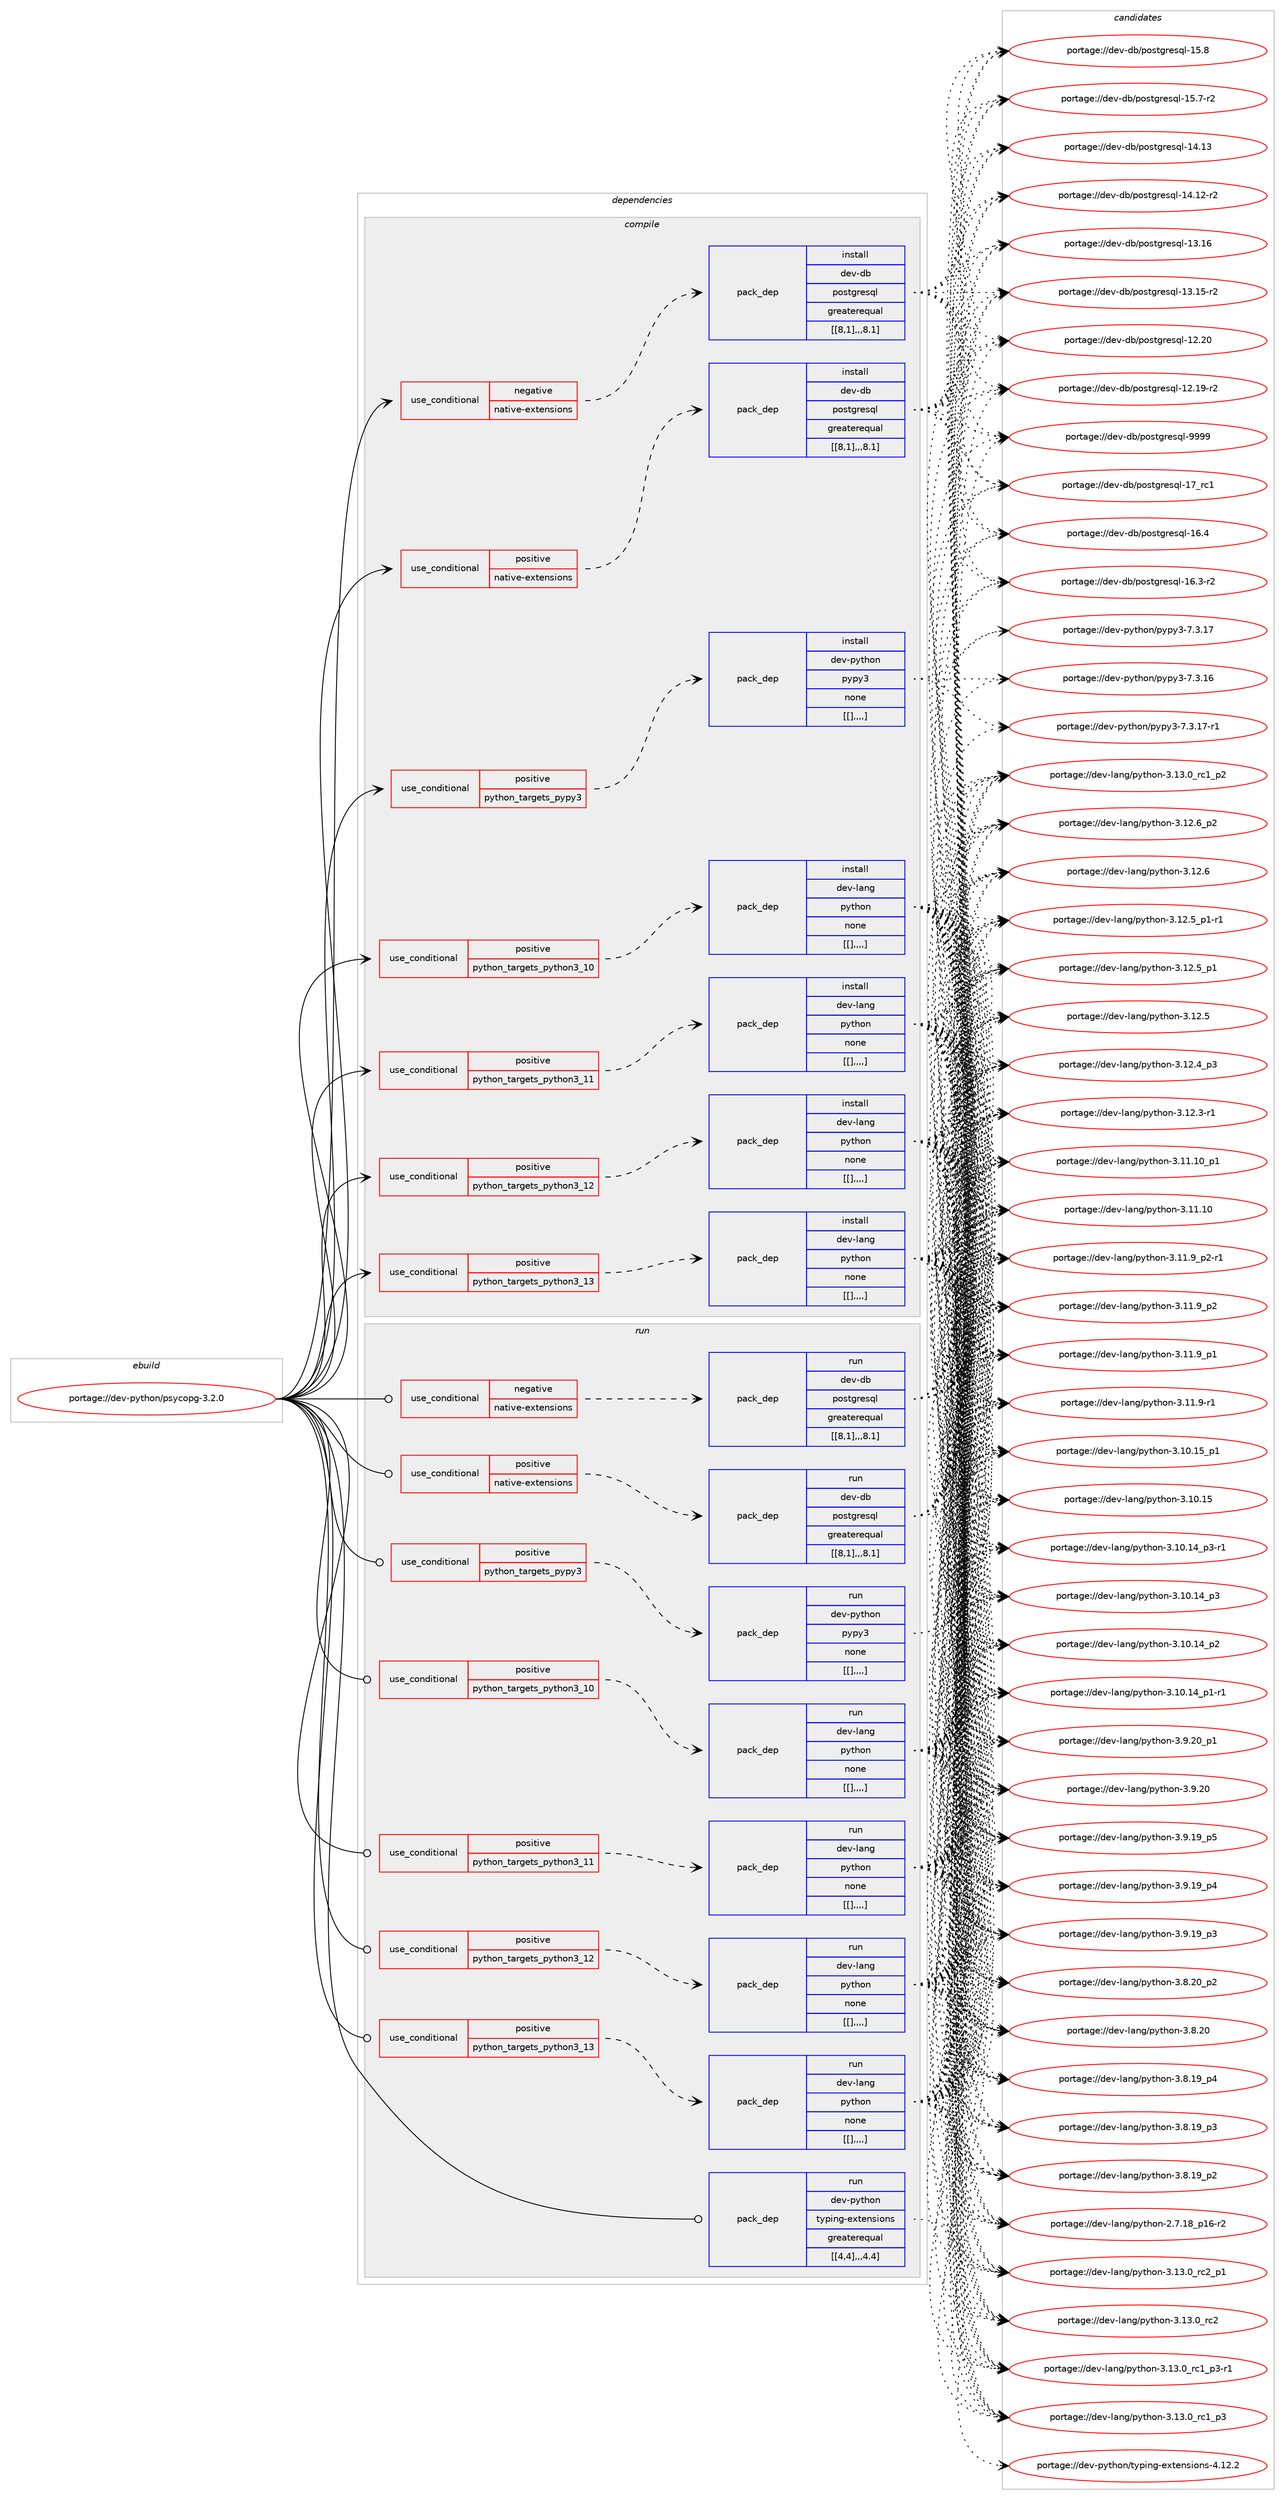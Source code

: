 digraph prolog {

# *************
# Graph options
# *************

newrank=true;
concentrate=true;
compound=true;
graph [rankdir=LR,fontname=Helvetica,fontsize=10,ranksep=1.5];#, ranksep=2.5, nodesep=0.2];
edge  [arrowhead=vee];
node  [fontname=Helvetica,fontsize=10];

# **********
# The ebuild
# **********

subgraph cluster_leftcol {
color=gray;
label=<<i>ebuild</i>>;
id [label="portage://dev-python/psycopg-3.2.0", color=red, width=4, href="../dev-python/psycopg-3.2.0.svg"];
}

# ****************
# The dependencies
# ****************

subgraph cluster_midcol {
color=gray;
label=<<i>dependencies</i>>;
subgraph cluster_compile {
fillcolor="#eeeeee";
style=filled;
label=<<i>compile</i>>;
subgraph cond37780 {
dependency157728 [label=<<TABLE BORDER="0" CELLBORDER="1" CELLSPACING="0" CELLPADDING="4"><TR><TD ROWSPAN="3" CELLPADDING="10">use_conditional</TD></TR><TR><TD>negative</TD></TR><TR><TD>native-extensions</TD></TR></TABLE>>, shape=none, color=red];
subgraph pack118731 {
dependency157729 [label=<<TABLE BORDER="0" CELLBORDER="1" CELLSPACING="0" CELLPADDING="4" WIDTH="220"><TR><TD ROWSPAN="6" CELLPADDING="30">pack_dep</TD></TR><TR><TD WIDTH="110">install</TD></TR><TR><TD>dev-db</TD></TR><TR><TD>postgresql</TD></TR><TR><TD>greaterequal</TD></TR><TR><TD>[[8,1],,,8.1]</TD></TR></TABLE>>, shape=none, color=blue];
}
dependency157728:e -> dependency157729:w [weight=20,style="dashed",arrowhead="vee"];
}
id:e -> dependency157728:w [weight=20,style="solid",arrowhead="vee"];
subgraph cond37781 {
dependency157730 [label=<<TABLE BORDER="0" CELLBORDER="1" CELLSPACING="0" CELLPADDING="4"><TR><TD ROWSPAN="3" CELLPADDING="10">use_conditional</TD></TR><TR><TD>positive</TD></TR><TR><TD>native-extensions</TD></TR></TABLE>>, shape=none, color=red];
subgraph pack118732 {
dependency157731 [label=<<TABLE BORDER="0" CELLBORDER="1" CELLSPACING="0" CELLPADDING="4" WIDTH="220"><TR><TD ROWSPAN="6" CELLPADDING="30">pack_dep</TD></TR><TR><TD WIDTH="110">install</TD></TR><TR><TD>dev-db</TD></TR><TR><TD>postgresql</TD></TR><TR><TD>greaterequal</TD></TR><TR><TD>[[8,1],,,8.1]</TD></TR></TABLE>>, shape=none, color=blue];
}
dependency157730:e -> dependency157731:w [weight=20,style="dashed",arrowhead="vee"];
}
id:e -> dependency157730:w [weight=20,style="solid",arrowhead="vee"];
subgraph cond37782 {
dependency157732 [label=<<TABLE BORDER="0" CELLBORDER="1" CELLSPACING="0" CELLPADDING="4"><TR><TD ROWSPAN="3" CELLPADDING="10">use_conditional</TD></TR><TR><TD>positive</TD></TR><TR><TD>python_targets_pypy3</TD></TR></TABLE>>, shape=none, color=red];
subgraph pack118733 {
dependency157733 [label=<<TABLE BORDER="0" CELLBORDER="1" CELLSPACING="0" CELLPADDING="4" WIDTH="220"><TR><TD ROWSPAN="6" CELLPADDING="30">pack_dep</TD></TR><TR><TD WIDTH="110">install</TD></TR><TR><TD>dev-python</TD></TR><TR><TD>pypy3</TD></TR><TR><TD>none</TD></TR><TR><TD>[[],,,,]</TD></TR></TABLE>>, shape=none, color=blue];
}
dependency157732:e -> dependency157733:w [weight=20,style="dashed",arrowhead="vee"];
}
id:e -> dependency157732:w [weight=20,style="solid",arrowhead="vee"];
subgraph cond37783 {
dependency157734 [label=<<TABLE BORDER="0" CELLBORDER="1" CELLSPACING="0" CELLPADDING="4"><TR><TD ROWSPAN="3" CELLPADDING="10">use_conditional</TD></TR><TR><TD>positive</TD></TR><TR><TD>python_targets_python3_10</TD></TR></TABLE>>, shape=none, color=red];
subgraph pack118734 {
dependency157735 [label=<<TABLE BORDER="0" CELLBORDER="1" CELLSPACING="0" CELLPADDING="4" WIDTH="220"><TR><TD ROWSPAN="6" CELLPADDING="30">pack_dep</TD></TR><TR><TD WIDTH="110">install</TD></TR><TR><TD>dev-lang</TD></TR><TR><TD>python</TD></TR><TR><TD>none</TD></TR><TR><TD>[[],,,,]</TD></TR></TABLE>>, shape=none, color=blue];
}
dependency157734:e -> dependency157735:w [weight=20,style="dashed",arrowhead="vee"];
}
id:e -> dependency157734:w [weight=20,style="solid",arrowhead="vee"];
subgraph cond37784 {
dependency157736 [label=<<TABLE BORDER="0" CELLBORDER="1" CELLSPACING="0" CELLPADDING="4"><TR><TD ROWSPAN="3" CELLPADDING="10">use_conditional</TD></TR><TR><TD>positive</TD></TR><TR><TD>python_targets_python3_11</TD></TR></TABLE>>, shape=none, color=red];
subgraph pack118735 {
dependency157737 [label=<<TABLE BORDER="0" CELLBORDER="1" CELLSPACING="0" CELLPADDING="4" WIDTH="220"><TR><TD ROWSPAN="6" CELLPADDING="30">pack_dep</TD></TR><TR><TD WIDTH="110">install</TD></TR><TR><TD>dev-lang</TD></TR><TR><TD>python</TD></TR><TR><TD>none</TD></TR><TR><TD>[[],,,,]</TD></TR></TABLE>>, shape=none, color=blue];
}
dependency157736:e -> dependency157737:w [weight=20,style="dashed",arrowhead="vee"];
}
id:e -> dependency157736:w [weight=20,style="solid",arrowhead="vee"];
subgraph cond37785 {
dependency157738 [label=<<TABLE BORDER="0" CELLBORDER="1" CELLSPACING="0" CELLPADDING="4"><TR><TD ROWSPAN="3" CELLPADDING="10">use_conditional</TD></TR><TR><TD>positive</TD></TR><TR><TD>python_targets_python3_12</TD></TR></TABLE>>, shape=none, color=red];
subgraph pack118736 {
dependency157739 [label=<<TABLE BORDER="0" CELLBORDER="1" CELLSPACING="0" CELLPADDING="4" WIDTH="220"><TR><TD ROWSPAN="6" CELLPADDING="30">pack_dep</TD></TR><TR><TD WIDTH="110">install</TD></TR><TR><TD>dev-lang</TD></TR><TR><TD>python</TD></TR><TR><TD>none</TD></TR><TR><TD>[[],,,,]</TD></TR></TABLE>>, shape=none, color=blue];
}
dependency157738:e -> dependency157739:w [weight=20,style="dashed",arrowhead="vee"];
}
id:e -> dependency157738:w [weight=20,style="solid",arrowhead="vee"];
subgraph cond37786 {
dependency157740 [label=<<TABLE BORDER="0" CELLBORDER="1" CELLSPACING="0" CELLPADDING="4"><TR><TD ROWSPAN="3" CELLPADDING="10">use_conditional</TD></TR><TR><TD>positive</TD></TR><TR><TD>python_targets_python3_13</TD></TR></TABLE>>, shape=none, color=red];
subgraph pack118737 {
dependency157741 [label=<<TABLE BORDER="0" CELLBORDER="1" CELLSPACING="0" CELLPADDING="4" WIDTH="220"><TR><TD ROWSPAN="6" CELLPADDING="30">pack_dep</TD></TR><TR><TD WIDTH="110">install</TD></TR><TR><TD>dev-lang</TD></TR><TR><TD>python</TD></TR><TR><TD>none</TD></TR><TR><TD>[[],,,,]</TD></TR></TABLE>>, shape=none, color=blue];
}
dependency157740:e -> dependency157741:w [weight=20,style="dashed",arrowhead="vee"];
}
id:e -> dependency157740:w [weight=20,style="solid",arrowhead="vee"];
}
subgraph cluster_compileandrun {
fillcolor="#eeeeee";
style=filled;
label=<<i>compile and run</i>>;
}
subgraph cluster_run {
fillcolor="#eeeeee";
style=filled;
label=<<i>run</i>>;
subgraph cond37787 {
dependency157742 [label=<<TABLE BORDER="0" CELLBORDER="1" CELLSPACING="0" CELLPADDING="4"><TR><TD ROWSPAN="3" CELLPADDING="10">use_conditional</TD></TR><TR><TD>negative</TD></TR><TR><TD>native-extensions</TD></TR></TABLE>>, shape=none, color=red];
subgraph pack118738 {
dependency157743 [label=<<TABLE BORDER="0" CELLBORDER="1" CELLSPACING="0" CELLPADDING="4" WIDTH="220"><TR><TD ROWSPAN="6" CELLPADDING="30">pack_dep</TD></TR><TR><TD WIDTH="110">run</TD></TR><TR><TD>dev-db</TD></TR><TR><TD>postgresql</TD></TR><TR><TD>greaterequal</TD></TR><TR><TD>[[8,1],,,8.1]</TD></TR></TABLE>>, shape=none, color=blue];
}
dependency157742:e -> dependency157743:w [weight=20,style="dashed",arrowhead="vee"];
}
id:e -> dependency157742:w [weight=20,style="solid",arrowhead="odot"];
subgraph cond37788 {
dependency157744 [label=<<TABLE BORDER="0" CELLBORDER="1" CELLSPACING="0" CELLPADDING="4"><TR><TD ROWSPAN="3" CELLPADDING="10">use_conditional</TD></TR><TR><TD>positive</TD></TR><TR><TD>native-extensions</TD></TR></TABLE>>, shape=none, color=red];
subgraph pack118739 {
dependency157745 [label=<<TABLE BORDER="0" CELLBORDER="1" CELLSPACING="0" CELLPADDING="4" WIDTH="220"><TR><TD ROWSPAN="6" CELLPADDING="30">pack_dep</TD></TR><TR><TD WIDTH="110">run</TD></TR><TR><TD>dev-db</TD></TR><TR><TD>postgresql</TD></TR><TR><TD>greaterequal</TD></TR><TR><TD>[[8,1],,,8.1]</TD></TR></TABLE>>, shape=none, color=blue];
}
dependency157744:e -> dependency157745:w [weight=20,style="dashed",arrowhead="vee"];
}
id:e -> dependency157744:w [weight=20,style="solid",arrowhead="odot"];
subgraph cond37789 {
dependency157746 [label=<<TABLE BORDER="0" CELLBORDER="1" CELLSPACING="0" CELLPADDING="4"><TR><TD ROWSPAN="3" CELLPADDING="10">use_conditional</TD></TR><TR><TD>positive</TD></TR><TR><TD>python_targets_pypy3</TD></TR></TABLE>>, shape=none, color=red];
subgraph pack118740 {
dependency157747 [label=<<TABLE BORDER="0" CELLBORDER="1" CELLSPACING="0" CELLPADDING="4" WIDTH="220"><TR><TD ROWSPAN="6" CELLPADDING="30">pack_dep</TD></TR><TR><TD WIDTH="110">run</TD></TR><TR><TD>dev-python</TD></TR><TR><TD>pypy3</TD></TR><TR><TD>none</TD></TR><TR><TD>[[],,,,]</TD></TR></TABLE>>, shape=none, color=blue];
}
dependency157746:e -> dependency157747:w [weight=20,style="dashed",arrowhead="vee"];
}
id:e -> dependency157746:w [weight=20,style="solid",arrowhead="odot"];
subgraph cond37790 {
dependency157748 [label=<<TABLE BORDER="0" CELLBORDER="1" CELLSPACING="0" CELLPADDING="4"><TR><TD ROWSPAN="3" CELLPADDING="10">use_conditional</TD></TR><TR><TD>positive</TD></TR><TR><TD>python_targets_python3_10</TD></TR></TABLE>>, shape=none, color=red];
subgraph pack118741 {
dependency157749 [label=<<TABLE BORDER="0" CELLBORDER="1" CELLSPACING="0" CELLPADDING="4" WIDTH="220"><TR><TD ROWSPAN="6" CELLPADDING="30">pack_dep</TD></TR><TR><TD WIDTH="110">run</TD></TR><TR><TD>dev-lang</TD></TR><TR><TD>python</TD></TR><TR><TD>none</TD></TR><TR><TD>[[],,,,]</TD></TR></TABLE>>, shape=none, color=blue];
}
dependency157748:e -> dependency157749:w [weight=20,style="dashed",arrowhead="vee"];
}
id:e -> dependency157748:w [weight=20,style="solid",arrowhead="odot"];
subgraph cond37791 {
dependency157750 [label=<<TABLE BORDER="0" CELLBORDER="1" CELLSPACING="0" CELLPADDING="4"><TR><TD ROWSPAN="3" CELLPADDING="10">use_conditional</TD></TR><TR><TD>positive</TD></TR><TR><TD>python_targets_python3_11</TD></TR></TABLE>>, shape=none, color=red];
subgraph pack118742 {
dependency157751 [label=<<TABLE BORDER="0" CELLBORDER="1" CELLSPACING="0" CELLPADDING="4" WIDTH="220"><TR><TD ROWSPAN="6" CELLPADDING="30">pack_dep</TD></TR><TR><TD WIDTH="110">run</TD></TR><TR><TD>dev-lang</TD></TR><TR><TD>python</TD></TR><TR><TD>none</TD></TR><TR><TD>[[],,,,]</TD></TR></TABLE>>, shape=none, color=blue];
}
dependency157750:e -> dependency157751:w [weight=20,style="dashed",arrowhead="vee"];
}
id:e -> dependency157750:w [weight=20,style="solid",arrowhead="odot"];
subgraph cond37792 {
dependency157752 [label=<<TABLE BORDER="0" CELLBORDER="1" CELLSPACING="0" CELLPADDING="4"><TR><TD ROWSPAN="3" CELLPADDING="10">use_conditional</TD></TR><TR><TD>positive</TD></TR><TR><TD>python_targets_python3_12</TD></TR></TABLE>>, shape=none, color=red];
subgraph pack118743 {
dependency157753 [label=<<TABLE BORDER="0" CELLBORDER="1" CELLSPACING="0" CELLPADDING="4" WIDTH="220"><TR><TD ROWSPAN="6" CELLPADDING="30">pack_dep</TD></TR><TR><TD WIDTH="110">run</TD></TR><TR><TD>dev-lang</TD></TR><TR><TD>python</TD></TR><TR><TD>none</TD></TR><TR><TD>[[],,,,]</TD></TR></TABLE>>, shape=none, color=blue];
}
dependency157752:e -> dependency157753:w [weight=20,style="dashed",arrowhead="vee"];
}
id:e -> dependency157752:w [weight=20,style="solid",arrowhead="odot"];
subgraph cond37793 {
dependency157754 [label=<<TABLE BORDER="0" CELLBORDER="1" CELLSPACING="0" CELLPADDING="4"><TR><TD ROWSPAN="3" CELLPADDING="10">use_conditional</TD></TR><TR><TD>positive</TD></TR><TR><TD>python_targets_python3_13</TD></TR></TABLE>>, shape=none, color=red];
subgraph pack118744 {
dependency157755 [label=<<TABLE BORDER="0" CELLBORDER="1" CELLSPACING="0" CELLPADDING="4" WIDTH="220"><TR><TD ROWSPAN="6" CELLPADDING="30">pack_dep</TD></TR><TR><TD WIDTH="110">run</TD></TR><TR><TD>dev-lang</TD></TR><TR><TD>python</TD></TR><TR><TD>none</TD></TR><TR><TD>[[],,,,]</TD></TR></TABLE>>, shape=none, color=blue];
}
dependency157754:e -> dependency157755:w [weight=20,style="dashed",arrowhead="vee"];
}
id:e -> dependency157754:w [weight=20,style="solid",arrowhead="odot"];
subgraph pack118745 {
dependency157756 [label=<<TABLE BORDER="0" CELLBORDER="1" CELLSPACING="0" CELLPADDING="4" WIDTH="220"><TR><TD ROWSPAN="6" CELLPADDING="30">pack_dep</TD></TR><TR><TD WIDTH="110">run</TD></TR><TR><TD>dev-python</TD></TR><TR><TD>typing-extensions</TD></TR><TR><TD>greaterequal</TD></TR><TR><TD>[[4,4],,,4.4]</TD></TR></TABLE>>, shape=none, color=blue];
}
id:e -> dependency157756:w [weight=20,style="solid",arrowhead="odot"];
}
}

# **************
# The candidates
# **************

subgraph cluster_choices {
rank=same;
color=gray;
label=<<i>candidates</i>>;

subgraph choice118731 {
color=black;
nodesep=1;
choice1001011184510098471121111151161031141011151131084557575757 [label="portage://dev-db/postgresql-9999", color=red, width=4,href="../dev-db/postgresql-9999.svg"];
choice100101118451009847112111115116103114101115113108454955951149949 [label="portage://dev-db/postgresql-17_rc1", color=red, width=4,href="../dev-db/postgresql-17_rc1.svg"];
choice1001011184510098471121111151161031141011151131084549544652 [label="portage://dev-db/postgresql-16.4", color=red, width=4,href="../dev-db/postgresql-16.4.svg"];
choice10010111845100984711211111511610311410111511310845495446514511450 [label="portage://dev-db/postgresql-16.3-r2", color=red, width=4,href="../dev-db/postgresql-16.3-r2.svg"];
choice1001011184510098471121111151161031141011151131084549534656 [label="portage://dev-db/postgresql-15.8", color=red, width=4,href="../dev-db/postgresql-15.8.svg"];
choice10010111845100984711211111511610311410111511310845495346554511450 [label="portage://dev-db/postgresql-15.7-r2", color=red, width=4,href="../dev-db/postgresql-15.7-r2.svg"];
choice100101118451009847112111115116103114101115113108454952464951 [label="portage://dev-db/postgresql-14.13", color=red, width=4,href="../dev-db/postgresql-14.13.svg"];
choice1001011184510098471121111151161031141011151131084549524649504511450 [label="portage://dev-db/postgresql-14.12-r2", color=red, width=4,href="../dev-db/postgresql-14.12-r2.svg"];
choice100101118451009847112111115116103114101115113108454951464954 [label="portage://dev-db/postgresql-13.16", color=red, width=4,href="../dev-db/postgresql-13.16.svg"];
choice1001011184510098471121111151161031141011151131084549514649534511450 [label="portage://dev-db/postgresql-13.15-r2", color=red, width=4,href="../dev-db/postgresql-13.15-r2.svg"];
choice100101118451009847112111115116103114101115113108454950465048 [label="portage://dev-db/postgresql-12.20", color=red, width=4,href="../dev-db/postgresql-12.20.svg"];
choice1001011184510098471121111151161031141011151131084549504649574511450 [label="portage://dev-db/postgresql-12.19-r2", color=red, width=4,href="../dev-db/postgresql-12.19-r2.svg"];
dependency157729:e -> choice1001011184510098471121111151161031141011151131084557575757:w [style=dotted,weight="100"];
dependency157729:e -> choice100101118451009847112111115116103114101115113108454955951149949:w [style=dotted,weight="100"];
dependency157729:e -> choice1001011184510098471121111151161031141011151131084549544652:w [style=dotted,weight="100"];
dependency157729:e -> choice10010111845100984711211111511610311410111511310845495446514511450:w [style=dotted,weight="100"];
dependency157729:e -> choice1001011184510098471121111151161031141011151131084549534656:w [style=dotted,weight="100"];
dependency157729:e -> choice10010111845100984711211111511610311410111511310845495346554511450:w [style=dotted,weight="100"];
dependency157729:e -> choice100101118451009847112111115116103114101115113108454952464951:w [style=dotted,weight="100"];
dependency157729:e -> choice1001011184510098471121111151161031141011151131084549524649504511450:w [style=dotted,weight="100"];
dependency157729:e -> choice100101118451009847112111115116103114101115113108454951464954:w [style=dotted,weight="100"];
dependency157729:e -> choice1001011184510098471121111151161031141011151131084549514649534511450:w [style=dotted,weight="100"];
dependency157729:e -> choice100101118451009847112111115116103114101115113108454950465048:w [style=dotted,weight="100"];
dependency157729:e -> choice1001011184510098471121111151161031141011151131084549504649574511450:w [style=dotted,weight="100"];
}
subgraph choice118732 {
color=black;
nodesep=1;
choice1001011184510098471121111151161031141011151131084557575757 [label="portage://dev-db/postgresql-9999", color=red, width=4,href="../dev-db/postgresql-9999.svg"];
choice100101118451009847112111115116103114101115113108454955951149949 [label="portage://dev-db/postgresql-17_rc1", color=red, width=4,href="../dev-db/postgresql-17_rc1.svg"];
choice1001011184510098471121111151161031141011151131084549544652 [label="portage://dev-db/postgresql-16.4", color=red, width=4,href="../dev-db/postgresql-16.4.svg"];
choice10010111845100984711211111511610311410111511310845495446514511450 [label="portage://dev-db/postgresql-16.3-r2", color=red, width=4,href="../dev-db/postgresql-16.3-r2.svg"];
choice1001011184510098471121111151161031141011151131084549534656 [label="portage://dev-db/postgresql-15.8", color=red, width=4,href="../dev-db/postgresql-15.8.svg"];
choice10010111845100984711211111511610311410111511310845495346554511450 [label="portage://dev-db/postgresql-15.7-r2", color=red, width=4,href="../dev-db/postgresql-15.7-r2.svg"];
choice100101118451009847112111115116103114101115113108454952464951 [label="portage://dev-db/postgresql-14.13", color=red, width=4,href="../dev-db/postgresql-14.13.svg"];
choice1001011184510098471121111151161031141011151131084549524649504511450 [label="portage://dev-db/postgresql-14.12-r2", color=red, width=4,href="../dev-db/postgresql-14.12-r2.svg"];
choice100101118451009847112111115116103114101115113108454951464954 [label="portage://dev-db/postgresql-13.16", color=red, width=4,href="../dev-db/postgresql-13.16.svg"];
choice1001011184510098471121111151161031141011151131084549514649534511450 [label="portage://dev-db/postgresql-13.15-r2", color=red, width=4,href="../dev-db/postgresql-13.15-r2.svg"];
choice100101118451009847112111115116103114101115113108454950465048 [label="portage://dev-db/postgresql-12.20", color=red, width=4,href="../dev-db/postgresql-12.20.svg"];
choice1001011184510098471121111151161031141011151131084549504649574511450 [label="portage://dev-db/postgresql-12.19-r2", color=red, width=4,href="../dev-db/postgresql-12.19-r2.svg"];
dependency157731:e -> choice1001011184510098471121111151161031141011151131084557575757:w [style=dotted,weight="100"];
dependency157731:e -> choice100101118451009847112111115116103114101115113108454955951149949:w [style=dotted,weight="100"];
dependency157731:e -> choice1001011184510098471121111151161031141011151131084549544652:w [style=dotted,weight="100"];
dependency157731:e -> choice10010111845100984711211111511610311410111511310845495446514511450:w [style=dotted,weight="100"];
dependency157731:e -> choice1001011184510098471121111151161031141011151131084549534656:w [style=dotted,weight="100"];
dependency157731:e -> choice10010111845100984711211111511610311410111511310845495346554511450:w [style=dotted,weight="100"];
dependency157731:e -> choice100101118451009847112111115116103114101115113108454952464951:w [style=dotted,weight="100"];
dependency157731:e -> choice1001011184510098471121111151161031141011151131084549524649504511450:w [style=dotted,weight="100"];
dependency157731:e -> choice100101118451009847112111115116103114101115113108454951464954:w [style=dotted,weight="100"];
dependency157731:e -> choice1001011184510098471121111151161031141011151131084549514649534511450:w [style=dotted,weight="100"];
dependency157731:e -> choice100101118451009847112111115116103114101115113108454950465048:w [style=dotted,weight="100"];
dependency157731:e -> choice1001011184510098471121111151161031141011151131084549504649574511450:w [style=dotted,weight="100"];
}
subgraph choice118733 {
color=black;
nodesep=1;
choice100101118451121211161041111104711212111212151455546514649554511449 [label="portage://dev-python/pypy3-7.3.17-r1", color=red, width=4,href="../dev-python/pypy3-7.3.17-r1.svg"];
choice10010111845112121116104111110471121211121215145554651464955 [label="portage://dev-python/pypy3-7.3.17", color=red, width=4,href="../dev-python/pypy3-7.3.17.svg"];
choice10010111845112121116104111110471121211121215145554651464954 [label="portage://dev-python/pypy3-7.3.16", color=red, width=4,href="../dev-python/pypy3-7.3.16.svg"];
dependency157733:e -> choice100101118451121211161041111104711212111212151455546514649554511449:w [style=dotted,weight="100"];
dependency157733:e -> choice10010111845112121116104111110471121211121215145554651464955:w [style=dotted,weight="100"];
dependency157733:e -> choice10010111845112121116104111110471121211121215145554651464954:w [style=dotted,weight="100"];
}
subgraph choice118734 {
color=black;
nodesep=1;
choice100101118451089711010347112121116104111110455146495146489511499509511249 [label="portage://dev-lang/python-3.13.0_rc2_p1", color=red, width=4,href="../dev-lang/python-3.13.0_rc2_p1.svg"];
choice10010111845108971101034711212111610411111045514649514648951149950 [label="portage://dev-lang/python-3.13.0_rc2", color=red, width=4,href="../dev-lang/python-3.13.0_rc2.svg"];
choice1001011184510897110103471121211161041111104551464951464895114994995112514511449 [label="portage://dev-lang/python-3.13.0_rc1_p3-r1", color=red, width=4,href="../dev-lang/python-3.13.0_rc1_p3-r1.svg"];
choice100101118451089711010347112121116104111110455146495146489511499499511251 [label="portage://dev-lang/python-3.13.0_rc1_p3", color=red, width=4,href="../dev-lang/python-3.13.0_rc1_p3.svg"];
choice100101118451089711010347112121116104111110455146495146489511499499511250 [label="portage://dev-lang/python-3.13.0_rc1_p2", color=red, width=4,href="../dev-lang/python-3.13.0_rc1_p2.svg"];
choice100101118451089711010347112121116104111110455146495046549511250 [label="portage://dev-lang/python-3.12.6_p2", color=red, width=4,href="../dev-lang/python-3.12.6_p2.svg"];
choice10010111845108971101034711212111610411111045514649504654 [label="portage://dev-lang/python-3.12.6", color=red, width=4,href="../dev-lang/python-3.12.6.svg"];
choice1001011184510897110103471121211161041111104551464950465395112494511449 [label="portage://dev-lang/python-3.12.5_p1-r1", color=red, width=4,href="../dev-lang/python-3.12.5_p1-r1.svg"];
choice100101118451089711010347112121116104111110455146495046539511249 [label="portage://dev-lang/python-3.12.5_p1", color=red, width=4,href="../dev-lang/python-3.12.5_p1.svg"];
choice10010111845108971101034711212111610411111045514649504653 [label="portage://dev-lang/python-3.12.5", color=red, width=4,href="../dev-lang/python-3.12.5.svg"];
choice100101118451089711010347112121116104111110455146495046529511251 [label="portage://dev-lang/python-3.12.4_p3", color=red, width=4,href="../dev-lang/python-3.12.4_p3.svg"];
choice100101118451089711010347112121116104111110455146495046514511449 [label="portage://dev-lang/python-3.12.3-r1", color=red, width=4,href="../dev-lang/python-3.12.3-r1.svg"];
choice10010111845108971101034711212111610411111045514649494649489511249 [label="portage://dev-lang/python-3.11.10_p1", color=red, width=4,href="../dev-lang/python-3.11.10_p1.svg"];
choice1001011184510897110103471121211161041111104551464949464948 [label="portage://dev-lang/python-3.11.10", color=red, width=4,href="../dev-lang/python-3.11.10.svg"];
choice1001011184510897110103471121211161041111104551464949465795112504511449 [label="portage://dev-lang/python-3.11.9_p2-r1", color=red, width=4,href="../dev-lang/python-3.11.9_p2-r1.svg"];
choice100101118451089711010347112121116104111110455146494946579511250 [label="portage://dev-lang/python-3.11.9_p2", color=red, width=4,href="../dev-lang/python-3.11.9_p2.svg"];
choice100101118451089711010347112121116104111110455146494946579511249 [label="portage://dev-lang/python-3.11.9_p1", color=red, width=4,href="../dev-lang/python-3.11.9_p1.svg"];
choice100101118451089711010347112121116104111110455146494946574511449 [label="portage://dev-lang/python-3.11.9-r1", color=red, width=4,href="../dev-lang/python-3.11.9-r1.svg"];
choice10010111845108971101034711212111610411111045514649484649539511249 [label="portage://dev-lang/python-3.10.15_p1", color=red, width=4,href="../dev-lang/python-3.10.15_p1.svg"];
choice1001011184510897110103471121211161041111104551464948464953 [label="portage://dev-lang/python-3.10.15", color=red, width=4,href="../dev-lang/python-3.10.15.svg"];
choice100101118451089711010347112121116104111110455146494846495295112514511449 [label="portage://dev-lang/python-3.10.14_p3-r1", color=red, width=4,href="../dev-lang/python-3.10.14_p3-r1.svg"];
choice10010111845108971101034711212111610411111045514649484649529511251 [label="portage://dev-lang/python-3.10.14_p3", color=red, width=4,href="../dev-lang/python-3.10.14_p3.svg"];
choice10010111845108971101034711212111610411111045514649484649529511250 [label="portage://dev-lang/python-3.10.14_p2", color=red, width=4,href="../dev-lang/python-3.10.14_p2.svg"];
choice100101118451089711010347112121116104111110455146494846495295112494511449 [label="portage://dev-lang/python-3.10.14_p1-r1", color=red, width=4,href="../dev-lang/python-3.10.14_p1-r1.svg"];
choice100101118451089711010347112121116104111110455146574650489511249 [label="portage://dev-lang/python-3.9.20_p1", color=red, width=4,href="../dev-lang/python-3.9.20_p1.svg"];
choice10010111845108971101034711212111610411111045514657465048 [label="portage://dev-lang/python-3.9.20", color=red, width=4,href="../dev-lang/python-3.9.20.svg"];
choice100101118451089711010347112121116104111110455146574649579511253 [label="portage://dev-lang/python-3.9.19_p5", color=red, width=4,href="../dev-lang/python-3.9.19_p5.svg"];
choice100101118451089711010347112121116104111110455146574649579511252 [label="portage://dev-lang/python-3.9.19_p4", color=red, width=4,href="../dev-lang/python-3.9.19_p4.svg"];
choice100101118451089711010347112121116104111110455146574649579511251 [label="portage://dev-lang/python-3.9.19_p3", color=red, width=4,href="../dev-lang/python-3.9.19_p3.svg"];
choice100101118451089711010347112121116104111110455146564650489511250 [label="portage://dev-lang/python-3.8.20_p2", color=red, width=4,href="../dev-lang/python-3.8.20_p2.svg"];
choice10010111845108971101034711212111610411111045514656465048 [label="portage://dev-lang/python-3.8.20", color=red, width=4,href="../dev-lang/python-3.8.20.svg"];
choice100101118451089711010347112121116104111110455146564649579511252 [label="portage://dev-lang/python-3.8.19_p4", color=red, width=4,href="../dev-lang/python-3.8.19_p4.svg"];
choice100101118451089711010347112121116104111110455146564649579511251 [label="portage://dev-lang/python-3.8.19_p3", color=red, width=4,href="../dev-lang/python-3.8.19_p3.svg"];
choice100101118451089711010347112121116104111110455146564649579511250 [label="portage://dev-lang/python-3.8.19_p2", color=red, width=4,href="../dev-lang/python-3.8.19_p2.svg"];
choice100101118451089711010347112121116104111110455046554649569511249544511450 [label="portage://dev-lang/python-2.7.18_p16-r2", color=red, width=4,href="../dev-lang/python-2.7.18_p16-r2.svg"];
dependency157735:e -> choice100101118451089711010347112121116104111110455146495146489511499509511249:w [style=dotted,weight="100"];
dependency157735:e -> choice10010111845108971101034711212111610411111045514649514648951149950:w [style=dotted,weight="100"];
dependency157735:e -> choice1001011184510897110103471121211161041111104551464951464895114994995112514511449:w [style=dotted,weight="100"];
dependency157735:e -> choice100101118451089711010347112121116104111110455146495146489511499499511251:w [style=dotted,weight="100"];
dependency157735:e -> choice100101118451089711010347112121116104111110455146495146489511499499511250:w [style=dotted,weight="100"];
dependency157735:e -> choice100101118451089711010347112121116104111110455146495046549511250:w [style=dotted,weight="100"];
dependency157735:e -> choice10010111845108971101034711212111610411111045514649504654:w [style=dotted,weight="100"];
dependency157735:e -> choice1001011184510897110103471121211161041111104551464950465395112494511449:w [style=dotted,weight="100"];
dependency157735:e -> choice100101118451089711010347112121116104111110455146495046539511249:w [style=dotted,weight="100"];
dependency157735:e -> choice10010111845108971101034711212111610411111045514649504653:w [style=dotted,weight="100"];
dependency157735:e -> choice100101118451089711010347112121116104111110455146495046529511251:w [style=dotted,weight="100"];
dependency157735:e -> choice100101118451089711010347112121116104111110455146495046514511449:w [style=dotted,weight="100"];
dependency157735:e -> choice10010111845108971101034711212111610411111045514649494649489511249:w [style=dotted,weight="100"];
dependency157735:e -> choice1001011184510897110103471121211161041111104551464949464948:w [style=dotted,weight="100"];
dependency157735:e -> choice1001011184510897110103471121211161041111104551464949465795112504511449:w [style=dotted,weight="100"];
dependency157735:e -> choice100101118451089711010347112121116104111110455146494946579511250:w [style=dotted,weight="100"];
dependency157735:e -> choice100101118451089711010347112121116104111110455146494946579511249:w [style=dotted,weight="100"];
dependency157735:e -> choice100101118451089711010347112121116104111110455146494946574511449:w [style=dotted,weight="100"];
dependency157735:e -> choice10010111845108971101034711212111610411111045514649484649539511249:w [style=dotted,weight="100"];
dependency157735:e -> choice1001011184510897110103471121211161041111104551464948464953:w [style=dotted,weight="100"];
dependency157735:e -> choice100101118451089711010347112121116104111110455146494846495295112514511449:w [style=dotted,weight="100"];
dependency157735:e -> choice10010111845108971101034711212111610411111045514649484649529511251:w [style=dotted,weight="100"];
dependency157735:e -> choice10010111845108971101034711212111610411111045514649484649529511250:w [style=dotted,weight="100"];
dependency157735:e -> choice100101118451089711010347112121116104111110455146494846495295112494511449:w [style=dotted,weight="100"];
dependency157735:e -> choice100101118451089711010347112121116104111110455146574650489511249:w [style=dotted,weight="100"];
dependency157735:e -> choice10010111845108971101034711212111610411111045514657465048:w [style=dotted,weight="100"];
dependency157735:e -> choice100101118451089711010347112121116104111110455146574649579511253:w [style=dotted,weight="100"];
dependency157735:e -> choice100101118451089711010347112121116104111110455146574649579511252:w [style=dotted,weight="100"];
dependency157735:e -> choice100101118451089711010347112121116104111110455146574649579511251:w [style=dotted,weight="100"];
dependency157735:e -> choice100101118451089711010347112121116104111110455146564650489511250:w [style=dotted,weight="100"];
dependency157735:e -> choice10010111845108971101034711212111610411111045514656465048:w [style=dotted,weight="100"];
dependency157735:e -> choice100101118451089711010347112121116104111110455146564649579511252:w [style=dotted,weight="100"];
dependency157735:e -> choice100101118451089711010347112121116104111110455146564649579511251:w [style=dotted,weight="100"];
dependency157735:e -> choice100101118451089711010347112121116104111110455146564649579511250:w [style=dotted,weight="100"];
dependency157735:e -> choice100101118451089711010347112121116104111110455046554649569511249544511450:w [style=dotted,weight="100"];
}
subgraph choice118735 {
color=black;
nodesep=1;
choice100101118451089711010347112121116104111110455146495146489511499509511249 [label="portage://dev-lang/python-3.13.0_rc2_p1", color=red, width=4,href="../dev-lang/python-3.13.0_rc2_p1.svg"];
choice10010111845108971101034711212111610411111045514649514648951149950 [label="portage://dev-lang/python-3.13.0_rc2", color=red, width=4,href="../dev-lang/python-3.13.0_rc2.svg"];
choice1001011184510897110103471121211161041111104551464951464895114994995112514511449 [label="portage://dev-lang/python-3.13.0_rc1_p3-r1", color=red, width=4,href="../dev-lang/python-3.13.0_rc1_p3-r1.svg"];
choice100101118451089711010347112121116104111110455146495146489511499499511251 [label="portage://dev-lang/python-3.13.0_rc1_p3", color=red, width=4,href="../dev-lang/python-3.13.0_rc1_p3.svg"];
choice100101118451089711010347112121116104111110455146495146489511499499511250 [label="portage://dev-lang/python-3.13.0_rc1_p2", color=red, width=4,href="../dev-lang/python-3.13.0_rc1_p2.svg"];
choice100101118451089711010347112121116104111110455146495046549511250 [label="portage://dev-lang/python-3.12.6_p2", color=red, width=4,href="../dev-lang/python-3.12.6_p2.svg"];
choice10010111845108971101034711212111610411111045514649504654 [label="portage://dev-lang/python-3.12.6", color=red, width=4,href="../dev-lang/python-3.12.6.svg"];
choice1001011184510897110103471121211161041111104551464950465395112494511449 [label="portage://dev-lang/python-3.12.5_p1-r1", color=red, width=4,href="../dev-lang/python-3.12.5_p1-r1.svg"];
choice100101118451089711010347112121116104111110455146495046539511249 [label="portage://dev-lang/python-3.12.5_p1", color=red, width=4,href="../dev-lang/python-3.12.5_p1.svg"];
choice10010111845108971101034711212111610411111045514649504653 [label="portage://dev-lang/python-3.12.5", color=red, width=4,href="../dev-lang/python-3.12.5.svg"];
choice100101118451089711010347112121116104111110455146495046529511251 [label="portage://dev-lang/python-3.12.4_p3", color=red, width=4,href="../dev-lang/python-3.12.4_p3.svg"];
choice100101118451089711010347112121116104111110455146495046514511449 [label="portage://dev-lang/python-3.12.3-r1", color=red, width=4,href="../dev-lang/python-3.12.3-r1.svg"];
choice10010111845108971101034711212111610411111045514649494649489511249 [label="portage://dev-lang/python-3.11.10_p1", color=red, width=4,href="../dev-lang/python-3.11.10_p1.svg"];
choice1001011184510897110103471121211161041111104551464949464948 [label="portage://dev-lang/python-3.11.10", color=red, width=4,href="../dev-lang/python-3.11.10.svg"];
choice1001011184510897110103471121211161041111104551464949465795112504511449 [label="portage://dev-lang/python-3.11.9_p2-r1", color=red, width=4,href="../dev-lang/python-3.11.9_p2-r1.svg"];
choice100101118451089711010347112121116104111110455146494946579511250 [label="portage://dev-lang/python-3.11.9_p2", color=red, width=4,href="../dev-lang/python-3.11.9_p2.svg"];
choice100101118451089711010347112121116104111110455146494946579511249 [label="portage://dev-lang/python-3.11.9_p1", color=red, width=4,href="../dev-lang/python-3.11.9_p1.svg"];
choice100101118451089711010347112121116104111110455146494946574511449 [label="portage://dev-lang/python-3.11.9-r1", color=red, width=4,href="../dev-lang/python-3.11.9-r1.svg"];
choice10010111845108971101034711212111610411111045514649484649539511249 [label="portage://dev-lang/python-3.10.15_p1", color=red, width=4,href="../dev-lang/python-3.10.15_p1.svg"];
choice1001011184510897110103471121211161041111104551464948464953 [label="portage://dev-lang/python-3.10.15", color=red, width=4,href="../dev-lang/python-3.10.15.svg"];
choice100101118451089711010347112121116104111110455146494846495295112514511449 [label="portage://dev-lang/python-3.10.14_p3-r1", color=red, width=4,href="../dev-lang/python-3.10.14_p3-r1.svg"];
choice10010111845108971101034711212111610411111045514649484649529511251 [label="portage://dev-lang/python-3.10.14_p3", color=red, width=4,href="../dev-lang/python-3.10.14_p3.svg"];
choice10010111845108971101034711212111610411111045514649484649529511250 [label="portage://dev-lang/python-3.10.14_p2", color=red, width=4,href="../dev-lang/python-3.10.14_p2.svg"];
choice100101118451089711010347112121116104111110455146494846495295112494511449 [label="portage://dev-lang/python-3.10.14_p1-r1", color=red, width=4,href="../dev-lang/python-3.10.14_p1-r1.svg"];
choice100101118451089711010347112121116104111110455146574650489511249 [label="portage://dev-lang/python-3.9.20_p1", color=red, width=4,href="../dev-lang/python-3.9.20_p1.svg"];
choice10010111845108971101034711212111610411111045514657465048 [label="portage://dev-lang/python-3.9.20", color=red, width=4,href="../dev-lang/python-3.9.20.svg"];
choice100101118451089711010347112121116104111110455146574649579511253 [label="portage://dev-lang/python-3.9.19_p5", color=red, width=4,href="../dev-lang/python-3.9.19_p5.svg"];
choice100101118451089711010347112121116104111110455146574649579511252 [label="portage://dev-lang/python-3.9.19_p4", color=red, width=4,href="../dev-lang/python-3.9.19_p4.svg"];
choice100101118451089711010347112121116104111110455146574649579511251 [label="portage://dev-lang/python-3.9.19_p3", color=red, width=4,href="../dev-lang/python-3.9.19_p3.svg"];
choice100101118451089711010347112121116104111110455146564650489511250 [label="portage://dev-lang/python-3.8.20_p2", color=red, width=4,href="../dev-lang/python-3.8.20_p2.svg"];
choice10010111845108971101034711212111610411111045514656465048 [label="portage://dev-lang/python-3.8.20", color=red, width=4,href="../dev-lang/python-3.8.20.svg"];
choice100101118451089711010347112121116104111110455146564649579511252 [label="portage://dev-lang/python-3.8.19_p4", color=red, width=4,href="../dev-lang/python-3.8.19_p4.svg"];
choice100101118451089711010347112121116104111110455146564649579511251 [label="portage://dev-lang/python-3.8.19_p3", color=red, width=4,href="../dev-lang/python-3.8.19_p3.svg"];
choice100101118451089711010347112121116104111110455146564649579511250 [label="portage://dev-lang/python-3.8.19_p2", color=red, width=4,href="../dev-lang/python-3.8.19_p2.svg"];
choice100101118451089711010347112121116104111110455046554649569511249544511450 [label="portage://dev-lang/python-2.7.18_p16-r2", color=red, width=4,href="../dev-lang/python-2.7.18_p16-r2.svg"];
dependency157737:e -> choice100101118451089711010347112121116104111110455146495146489511499509511249:w [style=dotted,weight="100"];
dependency157737:e -> choice10010111845108971101034711212111610411111045514649514648951149950:w [style=dotted,weight="100"];
dependency157737:e -> choice1001011184510897110103471121211161041111104551464951464895114994995112514511449:w [style=dotted,weight="100"];
dependency157737:e -> choice100101118451089711010347112121116104111110455146495146489511499499511251:w [style=dotted,weight="100"];
dependency157737:e -> choice100101118451089711010347112121116104111110455146495146489511499499511250:w [style=dotted,weight="100"];
dependency157737:e -> choice100101118451089711010347112121116104111110455146495046549511250:w [style=dotted,weight="100"];
dependency157737:e -> choice10010111845108971101034711212111610411111045514649504654:w [style=dotted,weight="100"];
dependency157737:e -> choice1001011184510897110103471121211161041111104551464950465395112494511449:w [style=dotted,weight="100"];
dependency157737:e -> choice100101118451089711010347112121116104111110455146495046539511249:w [style=dotted,weight="100"];
dependency157737:e -> choice10010111845108971101034711212111610411111045514649504653:w [style=dotted,weight="100"];
dependency157737:e -> choice100101118451089711010347112121116104111110455146495046529511251:w [style=dotted,weight="100"];
dependency157737:e -> choice100101118451089711010347112121116104111110455146495046514511449:w [style=dotted,weight="100"];
dependency157737:e -> choice10010111845108971101034711212111610411111045514649494649489511249:w [style=dotted,weight="100"];
dependency157737:e -> choice1001011184510897110103471121211161041111104551464949464948:w [style=dotted,weight="100"];
dependency157737:e -> choice1001011184510897110103471121211161041111104551464949465795112504511449:w [style=dotted,weight="100"];
dependency157737:e -> choice100101118451089711010347112121116104111110455146494946579511250:w [style=dotted,weight="100"];
dependency157737:e -> choice100101118451089711010347112121116104111110455146494946579511249:w [style=dotted,weight="100"];
dependency157737:e -> choice100101118451089711010347112121116104111110455146494946574511449:w [style=dotted,weight="100"];
dependency157737:e -> choice10010111845108971101034711212111610411111045514649484649539511249:w [style=dotted,weight="100"];
dependency157737:e -> choice1001011184510897110103471121211161041111104551464948464953:w [style=dotted,weight="100"];
dependency157737:e -> choice100101118451089711010347112121116104111110455146494846495295112514511449:w [style=dotted,weight="100"];
dependency157737:e -> choice10010111845108971101034711212111610411111045514649484649529511251:w [style=dotted,weight="100"];
dependency157737:e -> choice10010111845108971101034711212111610411111045514649484649529511250:w [style=dotted,weight="100"];
dependency157737:e -> choice100101118451089711010347112121116104111110455146494846495295112494511449:w [style=dotted,weight="100"];
dependency157737:e -> choice100101118451089711010347112121116104111110455146574650489511249:w [style=dotted,weight="100"];
dependency157737:e -> choice10010111845108971101034711212111610411111045514657465048:w [style=dotted,weight="100"];
dependency157737:e -> choice100101118451089711010347112121116104111110455146574649579511253:w [style=dotted,weight="100"];
dependency157737:e -> choice100101118451089711010347112121116104111110455146574649579511252:w [style=dotted,weight="100"];
dependency157737:e -> choice100101118451089711010347112121116104111110455146574649579511251:w [style=dotted,weight="100"];
dependency157737:e -> choice100101118451089711010347112121116104111110455146564650489511250:w [style=dotted,weight="100"];
dependency157737:e -> choice10010111845108971101034711212111610411111045514656465048:w [style=dotted,weight="100"];
dependency157737:e -> choice100101118451089711010347112121116104111110455146564649579511252:w [style=dotted,weight="100"];
dependency157737:e -> choice100101118451089711010347112121116104111110455146564649579511251:w [style=dotted,weight="100"];
dependency157737:e -> choice100101118451089711010347112121116104111110455146564649579511250:w [style=dotted,weight="100"];
dependency157737:e -> choice100101118451089711010347112121116104111110455046554649569511249544511450:w [style=dotted,weight="100"];
}
subgraph choice118736 {
color=black;
nodesep=1;
choice100101118451089711010347112121116104111110455146495146489511499509511249 [label="portage://dev-lang/python-3.13.0_rc2_p1", color=red, width=4,href="../dev-lang/python-3.13.0_rc2_p1.svg"];
choice10010111845108971101034711212111610411111045514649514648951149950 [label="portage://dev-lang/python-3.13.0_rc2", color=red, width=4,href="../dev-lang/python-3.13.0_rc2.svg"];
choice1001011184510897110103471121211161041111104551464951464895114994995112514511449 [label="portage://dev-lang/python-3.13.0_rc1_p3-r1", color=red, width=4,href="../dev-lang/python-3.13.0_rc1_p3-r1.svg"];
choice100101118451089711010347112121116104111110455146495146489511499499511251 [label="portage://dev-lang/python-3.13.0_rc1_p3", color=red, width=4,href="../dev-lang/python-3.13.0_rc1_p3.svg"];
choice100101118451089711010347112121116104111110455146495146489511499499511250 [label="portage://dev-lang/python-3.13.0_rc1_p2", color=red, width=4,href="../dev-lang/python-3.13.0_rc1_p2.svg"];
choice100101118451089711010347112121116104111110455146495046549511250 [label="portage://dev-lang/python-3.12.6_p2", color=red, width=4,href="../dev-lang/python-3.12.6_p2.svg"];
choice10010111845108971101034711212111610411111045514649504654 [label="portage://dev-lang/python-3.12.6", color=red, width=4,href="../dev-lang/python-3.12.6.svg"];
choice1001011184510897110103471121211161041111104551464950465395112494511449 [label="portage://dev-lang/python-3.12.5_p1-r1", color=red, width=4,href="../dev-lang/python-3.12.5_p1-r1.svg"];
choice100101118451089711010347112121116104111110455146495046539511249 [label="portage://dev-lang/python-3.12.5_p1", color=red, width=4,href="../dev-lang/python-3.12.5_p1.svg"];
choice10010111845108971101034711212111610411111045514649504653 [label="portage://dev-lang/python-3.12.5", color=red, width=4,href="../dev-lang/python-3.12.5.svg"];
choice100101118451089711010347112121116104111110455146495046529511251 [label="portage://dev-lang/python-3.12.4_p3", color=red, width=4,href="../dev-lang/python-3.12.4_p3.svg"];
choice100101118451089711010347112121116104111110455146495046514511449 [label="portage://dev-lang/python-3.12.3-r1", color=red, width=4,href="../dev-lang/python-3.12.3-r1.svg"];
choice10010111845108971101034711212111610411111045514649494649489511249 [label="portage://dev-lang/python-3.11.10_p1", color=red, width=4,href="../dev-lang/python-3.11.10_p1.svg"];
choice1001011184510897110103471121211161041111104551464949464948 [label="portage://dev-lang/python-3.11.10", color=red, width=4,href="../dev-lang/python-3.11.10.svg"];
choice1001011184510897110103471121211161041111104551464949465795112504511449 [label="portage://dev-lang/python-3.11.9_p2-r1", color=red, width=4,href="../dev-lang/python-3.11.9_p2-r1.svg"];
choice100101118451089711010347112121116104111110455146494946579511250 [label="portage://dev-lang/python-3.11.9_p2", color=red, width=4,href="../dev-lang/python-3.11.9_p2.svg"];
choice100101118451089711010347112121116104111110455146494946579511249 [label="portage://dev-lang/python-3.11.9_p1", color=red, width=4,href="../dev-lang/python-3.11.9_p1.svg"];
choice100101118451089711010347112121116104111110455146494946574511449 [label="portage://dev-lang/python-3.11.9-r1", color=red, width=4,href="../dev-lang/python-3.11.9-r1.svg"];
choice10010111845108971101034711212111610411111045514649484649539511249 [label="portage://dev-lang/python-3.10.15_p1", color=red, width=4,href="../dev-lang/python-3.10.15_p1.svg"];
choice1001011184510897110103471121211161041111104551464948464953 [label="portage://dev-lang/python-3.10.15", color=red, width=4,href="../dev-lang/python-3.10.15.svg"];
choice100101118451089711010347112121116104111110455146494846495295112514511449 [label="portage://dev-lang/python-3.10.14_p3-r1", color=red, width=4,href="../dev-lang/python-3.10.14_p3-r1.svg"];
choice10010111845108971101034711212111610411111045514649484649529511251 [label="portage://dev-lang/python-3.10.14_p3", color=red, width=4,href="../dev-lang/python-3.10.14_p3.svg"];
choice10010111845108971101034711212111610411111045514649484649529511250 [label="portage://dev-lang/python-3.10.14_p2", color=red, width=4,href="../dev-lang/python-3.10.14_p2.svg"];
choice100101118451089711010347112121116104111110455146494846495295112494511449 [label="portage://dev-lang/python-3.10.14_p1-r1", color=red, width=4,href="../dev-lang/python-3.10.14_p1-r1.svg"];
choice100101118451089711010347112121116104111110455146574650489511249 [label="portage://dev-lang/python-3.9.20_p1", color=red, width=4,href="../dev-lang/python-3.9.20_p1.svg"];
choice10010111845108971101034711212111610411111045514657465048 [label="portage://dev-lang/python-3.9.20", color=red, width=4,href="../dev-lang/python-3.9.20.svg"];
choice100101118451089711010347112121116104111110455146574649579511253 [label="portage://dev-lang/python-3.9.19_p5", color=red, width=4,href="../dev-lang/python-3.9.19_p5.svg"];
choice100101118451089711010347112121116104111110455146574649579511252 [label="portage://dev-lang/python-3.9.19_p4", color=red, width=4,href="../dev-lang/python-3.9.19_p4.svg"];
choice100101118451089711010347112121116104111110455146574649579511251 [label="portage://dev-lang/python-3.9.19_p3", color=red, width=4,href="../dev-lang/python-3.9.19_p3.svg"];
choice100101118451089711010347112121116104111110455146564650489511250 [label="portage://dev-lang/python-3.8.20_p2", color=red, width=4,href="../dev-lang/python-3.8.20_p2.svg"];
choice10010111845108971101034711212111610411111045514656465048 [label="portage://dev-lang/python-3.8.20", color=red, width=4,href="../dev-lang/python-3.8.20.svg"];
choice100101118451089711010347112121116104111110455146564649579511252 [label="portage://dev-lang/python-3.8.19_p4", color=red, width=4,href="../dev-lang/python-3.8.19_p4.svg"];
choice100101118451089711010347112121116104111110455146564649579511251 [label="portage://dev-lang/python-3.8.19_p3", color=red, width=4,href="../dev-lang/python-3.8.19_p3.svg"];
choice100101118451089711010347112121116104111110455146564649579511250 [label="portage://dev-lang/python-3.8.19_p2", color=red, width=4,href="../dev-lang/python-3.8.19_p2.svg"];
choice100101118451089711010347112121116104111110455046554649569511249544511450 [label="portage://dev-lang/python-2.7.18_p16-r2", color=red, width=4,href="../dev-lang/python-2.7.18_p16-r2.svg"];
dependency157739:e -> choice100101118451089711010347112121116104111110455146495146489511499509511249:w [style=dotted,weight="100"];
dependency157739:e -> choice10010111845108971101034711212111610411111045514649514648951149950:w [style=dotted,weight="100"];
dependency157739:e -> choice1001011184510897110103471121211161041111104551464951464895114994995112514511449:w [style=dotted,weight="100"];
dependency157739:e -> choice100101118451089711010347112121116104111110455146495146489511499499511251:w [style=dotted,weight="100"];
dependency157739:e -> choice100101118451089711010347112121116104111110455146495146489511499499511250:w [style=dotted,weight="100"];
dependency157739:e -> choice100101118451089711010347112121116104111110455146495046549511250:w [style=dotted,weight="100"];
dependency157739:e -> choice10010111845108971101034711212111610411111045514649504654:w [style=dotted,weight="100"];
dependency157739:e -> choice1001011184510897110103471121211161041111104551464950465395112494511449:w [style=dotted,weight="100"];
dependency157739:e -> choice100101118451089711010347112121116104111110455146495046539511249:w [style=dotted,weight="100"];
dependency157739:e -> choice10010111845108971101034711212111610411111045514649504653:w [style=dotted,weight="100"];
dependency157739:e -> choice100101118451089711010347112121116104111110455146495046529511251:w [style=dotted,weight="100"];
dependency157739:e -> choice100101118451089711010347112121116104111110455146495046514511449:w [style=dotted,weight="100"];
dependency157739:e -> choice10010111845108971101034711212111610411111045514649494649489511249:w [style=dotted,weight="100"];
dependency157739:e -> choice1001011184510897110103471121211161041111104551464949464948:w [style=dotted,weight="100"];
dependency157739:e -> choice1001011184510897110103471121211161041111104551464949465795112504511449:w [style=dotted,weight="100"];
dependency157739:e -> choice100101118451089711010347112121116104111110455146494946579511250:w [style=dotted,weight="100"];
dependency157739:e -> choice100101118451089711010347112121116104111110455146494946579511249:w [style=dotted,weight="100"];
dependency157739:e -> choice100101118451089711010347112121116104111110455146494946574511449:w [style=dotted,weight="100"];
dependency157739:e -> choice10010111845108971101034711212111610411111045514649484649539511249:w [style=dotted,weight="100"];
dependency157739:e -> choice1001011184510897110103471121211161041111104551464948464953:w [style=dotted,weight="100"];
dependency157739:e -> choice100101118451089711010347112121116104111110455146494846495295112514511449:w [style=dotted,weight="100"];
dependency157739:e -> choice10010111845108971101034711212111610411111045514649484649529511251:w [style=dotted,weight="100"];
dependency157739:e -> choice10010111845108971101034711212111610411111045514649484649529511250:w [style=dotted,weight="100"];
dependency157739:e -> choice100101118451089711010347112121116104111110455146494846495295112494511449:w [style=dotted,weight="100"];
dependency157739:e -> choice100101118451089711010347112121116104111110455146574650489511249:w [style=dotted,weight="100"];
dependency157739:e -> choice10010111845108971101034711212111610411111045514657465048:w [style=dotted,weight="100"];
dependency157739:e -> choice100101118451089711010347112121116104111110455146574649579511253:w [style=dotted,weight="100"];
dependency157739:e -> choice100101118451089711010347112121116104111110455146574649579511252:w [style=dotted,weight="100"];
dependency157739:e -> choice100101118451089711010347112121116104111110455146574649579511251:w [style=dotted,weight="100"];
dependency157739:e -> choice100101118451089711010347112121116104111110455146564650489511250:w [style=dotted,weight="100"];
dependency157739:e -> choice10010111845108971101034711212111610411111045514656465048:w [style=dotted,weight="100"];
dependency157739:e -> choice100101118451089711010347112121116104111110455146564649579511252:w [style=dotted,weight="100"];
dependency157739:e -> choice100101118451089711010347112121116104111110455146564649579511251:w [style=dotted,weight="100"];
dependency157739:e -> choice100101118451089711010347112121116104111110455146564649579511250:w [style=dotted,weight="100"];
dependency157739:e -> choice100101118451089711010347112121116104111110455046554649569511249544511450:w [style=dotted,weight="100"];
}
subgraph choice118737 {
color=black;
nodesep=1;
choice100101118451089711010347112121116104111110455146495146489511499509511249 [label="portage://dev-lang/python-3.13.0_rc2_p1", color=red, width=4,href="../dev-lang/python-3.13.0_rc2_p1.svg"];
choice10010111845108971101034711212111610411111045514649514648951149950 [label="portage://dev-lang/python-3.13.0_rc2", color=red, width=4,href="../dev-lang/python-3.13.0_rc2.svg"];
choice1001011184510897110103471121211161041111104551464951464895114994995112514511449 [label="portage://dev-lang/python-3.13.0_rc1_p3-r1", color=red, width=4,href="../dev-lang/python-3.13.0_rc1_p3-r1.svg"];
choice100101118451089711010347112121116104111110455146495146489511499499511251 [label="portage://dev-lang/python-3.13.0_rc1_p3", color=red, width=4,href="../dev-lang/python-3.13.0_rc1_p3.svg"];
choice100101118451089711010347112121116104111110455146495146489511499499511250 [label="portage://dev-lang/python-3.13.0_rc1_p2", color=red, width=4,href="../dev-lang/python-3.13.0_rc1_p2.svg"];
choice100101118451089711010347112121116104111110455146495046549511250 [label="portage://dev-lang/python-3.12.6_p2", color=red, width=4,href="../dev-lang/python-3.12.6_p2.svg"];
choice10010111845108971101034711212111610411111045514649504654 [label="portage://dev-lang/python-3.12.6", color=red, width=4,href="../dev-lang/python-3.12.6.svg"];
choice1001011184510897110103471121211161041111104551464950465395112494511449 [label="portage://dev-lang/python-3.12.5_p1-r1", color=red, width=4,href="../dev-lang/python-3.12.5_p1-r1.svg"];
choice100101118451089711010347112121116104111110455146495046539511249 [label="portage://dev-lang/python-3.12.5_p1", color=red, width=4,href="../dev-lang/python-3.12.5_p1.svg"];
choice10010111845108971101034711212111610411111045514649504653 [label="portage://dev-lang/python-3.12.5", color=red, width=4,href="../dev-lang/python-3.12.5.svg"];
choice100101118451089711010347112121116104111110455146495046529511251 [label="portage://dev-lang/python-3.12.4_p3", color=red, width=4,href="../dev-lang/python-3.12.4_p3.svg"];
choice100101118451089711010347112121116104111110455146495046514511449 [label="portage://dev-lang/python-3.12.3-r1", color=red, width=4,href="../dev-lang/python-3.12.3-r1.svg"];
choice10010111845108971101034711212111610411111045514649494649489511249 [label="portage://dev-lang/python-3.11.10_p1", color=red, width=4,href="../dev-lang/python-3.11.10_p1.svg"];
choice1001011184510897110103471121211161041111104551464949464948 [label="portage://dev-lang/python-3.11.10", color=red, width=4,href="../dev-lang/python-3.11.10.svg"];
choice1001011184510897110103471121211161041111104551464949465795112504511449 [label="portage://dev-lang/python-3.11.9_p2-r1", color=red, width=4,href="../dev-lang/python-3.11.9_p2-r1.svg"];
choice100101118451089711010347112121116104111110455146494946579511250 [label="portage://dev-lang/python-3.11.9_p2", color=red, width=4,href="../dev-lang/python-3.11.9_p2.svg"];
choice100101118451089711010347112121116104111110455146494946579511249 [label="portage://dev-lang/python-3.11.9_p1", color=red, width=4,href="../dev-lang/python-3.11.9_p1.svg"];
choice100101118451089711010347112121116104111110455146494946574511449 [label="portage://dev-lang/python-3.11.9-r1", color=red, width=4,href="../dev-lang/python-3.11.9-r1.svg"];
choice10010111845108971101034711212111610411111045514649484649539511249 [label="portage://dev-lang/python-3.10.15_p1", color=red, width=4,href="../dev-lang/python-3.10.15_p1.svg"];
choice1001011184510897110103471121211161041111104551464948464953 [label="portage://dev-lang/python-3.10.15", color=red, width=4,href="../dev-lang/python-3.10.15.svg"];
choice100101118451089711010347112121116104111110455146494846495295112514511449 [label="portage://dev-lang/python-3.10.14_p3-r1", color=red, width=4,href="../dev-lang/python-3.10.14_p3-r1.svg"];
choice10010111845108971101034711212111610411111045514649484649529511251 [label="portage://dev-lang/python-3.10.14_p3", color=red, width=4,href="../dev-lang/python-3.10.14_p3.svg"];
choice10010111845108971101034711212111610411111045514649484649529511250 [label="portage://dev-lang/python-3.10.14_p2", color=red, width=4,href="../dev-lang/python-3.10.14_p2.svg"];
choice100101118451089711010347112121116104111110455146494846495295112494511449 [label="portage://dev-lang/python-3.10.14_p1-r1", color=red, width=4,href="../dev-lang/python-3.10.14_p1-r1.svg"];
choice100101118451089711010347112121116104111110455146574650489511249 [label="portage://dev-lang/python-3.9.20_p1", color=red, width=4,href="../dev-lang/python-3.9.20_p1.svg"];
choice10010111845108971101034711212111610411111045514657465048 [label="portage://dev-lang/python-3.9.20", color=red, width=4,href="../dev-lang/python-3.9.20.svg"];
choice100101118451089711010347112121116104111110455146574649579511253 [label="portage://dev-lang/python-3.9.19_p5", color=red, width=4,href="../dev-lang/python-3.9.19_p5.svg"];
choice100101118451089711010347112121116104111110455146574649579511252 [label="portage://dev-lang/python-3.9.19_p4", color=red, width=4,href="../dev-lang/python-3.9.19_p4.svg"];
choice100101118451089711010347112121116104111110455146574649579511251 [label="portage://dev-lang/python-3.9.19_p3", color=red, width=4,href="../dev-lang/python-3.9.19_p3.svg"];
choice100101118451089711010347112121116104111110455146564650489511250 [label="portage://dev-lang/python-3.8.20_p2", color=red, width=4,href="../dev-lang/python-3.8.20_p2.svg"];
choice10010111845108971101034711212111610411111045514656465048 [label="portage://dev-lang/python-3.8.20", color=red, width=4,href="../dev-lang/python-3.8.20.svg"];
choice100101118451089711010347112121116104111110455146564649579511252 [label="portage://dev-lang/python-3.8.19_p4", color=red, width=4,href="../dev-lang/python-3.8.19_p4.svg"];
choice100101118451089711010347112121116104111110455146564649579511251 [label="portage://dev-lang/python-3.8.19_p3", color=red, width=4,href="../dev-lang/python-3.8.19_p3.svg"];
choice100101118451089711010347112121116104111110455146564649579511250 [label="portage://dev-lang/python-3.8.19_p2", color=red, width=4,href="../dev-lang/python-3.8.19_p2.svg"];
choice100101118451089711010347112121116104111110455046554649569511249544511450 [label="portage://dev-lang/python-2.7.18_p16-r2", color=red, width=4,href="../dev-lang/python-2.7.18_p16-r2.svg"];
dependency157741:e -> choice100101118451089711010347112121116104111110455146495146489511499509511249:w [style=dotted,weight="100"];
dependency157741:e -> choice10010111845108971101034711212111610411111045514649514648951149950:w [style=dotted,weight="100"];
dependency157741:e -> choice1001011184510897110103471121211161041111104551464951464895114994995112514511449:w [style=dotted,weight="100"];
dependency157741:e -> choice100101118451089711010347112121116104111110455146495146489511499499511251:w [style=dotted,weight="100"];
dependency157741:e -> choice100101118451089711010347112121116104111110455146495146489511499499511250:w [style=dotted,weight="100"];
dependency157741:e -> choice100101118451089711010347112121116104111110455146495046549511250:w [style=dotted,weight="100"];
dependency157741:e -> choice10010111845108971101034711212111610411111045514649504654:w [style=dotted,weight="100"];
dependency157741:e -> choice1001011184510897110103471121211161041111104551464950465395112494511449:w [style=dotted,weight="100"];
dependency157741:e -> choice100101118451089711010347112121116104111110455146495046539511249:w [style=dotted,weight="100"];
dependency157741:e -> choice10010111845108971101034711212111610411111045514649504653:w [style=dotted,weight="100"];
dependency157741:e -> choice100101118451089711010347112121116104111110455146495046529511251:w [style=dotted,weight="100"];
dependency157741:e -> choice100101118451089711010347112121116104111110455146495046514511449:w [style=dotted,weight="100"];
dependency157741:e -> choice10010111845108971101034711212111610411111045514649494649489511249:w [style=dotted,weight="100"];
dependency157741:e -> choice1001011184510897110103471121211161041111104551464949464948:w [style=dotted,weight="100"];
dependency157741:e -> choice1001011184510897110103471121211161041111104551464949465795112504511449:w [style=dotted,weight="100"];
dependency157741:e -> choice100101118451089711010347112121116104111110455146494946579511250:w [style=dotted,weight="100"];
dependency157741:e -> choice100101118451089711010347112121116104111110455146494946579511249:w [style=dotted,weight="100"];
dependency157741:e -> choice100101118451089711010347112121116104111110455146494946574511449:w [style=dotted,weight="100"];
dependency157741:e -> choice10010111845108971101034711212111610411111045514649484649539511249:w [style=dotted,weight="100"];
dependency157741:e -> choice1001011184510897110103471121211161041111104551464948464953:w [style=dotted,weight="100"];
dependency157741:e -> choice100101118451089711010347112121116104111110455146494846495295112514511449:w [style=dotted,weight="100"];
dependency157741:e -> choice10010111845108971101034711212111610411111045514649484649529511251:w [style=dotted,weight="100"];
dependency157741:e -> choice10010111845108971101034711212111610411111045514649484649529511250:w [style=dotted,weight="100"];
dependency157741:e -> choice100101118451089711010347112121116104111110455146494846495295112494511449:w [style=dotted,weight="100"];
dependency157741:e -> choice100101118451089711010347112121116104111110455146574650489511249:w [style=dotted,weight="100"];
dependency157741:e -> choice10010111845108971101034711212111610411111045514657465048:w [style=dotted,weight="100"];
dependency157741:e -> choice100101118451089711010347112121116104111110455146574649579511253:w [style=dotted,weight="100"];
dependency157741:e -> choice100101118451089711010347112121116104111110455146574649579511252:w [style=dotted,weight="100"];
dependency157741:e -> choice100101118451089711010347112121116104111110455146574649579511251:w [style=dotted,weight="100"];
dependency157741:e -> choice100101118451089711010347112121116104111110455146564650489511250:w [style=dotted,weight="100"];
dependency157741:e -> choice10010111845108971101034711212111610411111045514656465048:w [style=dotted,weight="100"];
dependency157741:e -> choice100101118451089711010347112121116104111110455146564649579511252:w [style=dotted,weight="100"];
dependency157741:e -> choice100101118451089711010347112121116104111110455146564649579511251:w [style=dotted,weight="100"];
dependency157741:e -> choice100101118451089711010347112121116104111110455146564649579511250:w [style=dotted,weight="100"];
dependency157741:e -> choice100101118451089711010347112121116104111110455046554649569511249544511450:w [style=dotted,weight="100"];
}
subgraph choice118738 {
color=black;
nodesep=1;
choice1001011184510098471121111151161031141011151131084557575757 [label="portage://dev-db/postgresql-9999", color=red, width=4,href="../dev-db/postgresql-9999.svg"];
choice100101118451009847112111115116103114101115113108454955951149949 [label="portage://dev-db/postgresql-17_rc1", color=red, width=4,href="../dev-db/postgresql-17_rc1.svg"];
choice1001011184510098471121111151161031141011151131084549544652 [label="portage://dev-db/postgresql-16.4", color=red, width=4,href="../dev-db/postgresql-16.4.svg"];
choice10010111845100984711211111511610311410111511310845495446514511450 [label="portage://dev-db/postgresql-16.3-r2", color=red, width=4,href="../dev-db/postgresql-16.3-r2.svg"];
choice1001011184510098471121111151161031141011151131084549534656 [label="portage://dev-db/postgresql-15.8", color=red, width=4,href="../dev-db/postgresql-15.8.svg"];
choice10010111845100984711211111511610311410111511310845495346554511450 [label="portage://dev-db/postgresql-15.7-r2", color=red, width=4,href="../dev-db/postgresql-15.7-r2.svg"];
choice100101118451009847112111115116103114101115113108454952464951 [label="portage://dev-db/postgresql-14.13", color=red, width=4,href="../dev-db/postgresql-14.13.svg"];
choice1001011184510098471121111151161031141011151131084549524649504511450 [label="portage://dev-db/postgresql-14.12-r2", color=red, width=4,href="../dev-db/postgresql-14.12-r2.svg"];
choice100101118451009847112111115116103114101115113108454951464954 [label="portage://dev-db/postgresql-13.16", color=red, width=4,href="../dev-db/postgresql-13.16.svg"];
choice1001011184510098471121111151161031141011151131084549514649534511450 [label="portage://dev-db/postgresql-13.15-r2", color=red, width=4,href="../dev-db/postgresql-13.15-r2.svg"];
choice100101118451009847112111115116103114101115113108454950465048 [label="portage://dev-db/postgresql-12.20", color=red, width=4,href="../dev-db/postgresql-12.20.svg"];
choice1001011184510098471121111151161031141011151131084549504649574511450 [label="portage://dev-db/postgresql-12.19-r2", color=red, width=4,href="../dev-db/postgresql-12.19-r2.svg"];
dependency157743:e -> choice1001011184510098471121111151161031141011151131084557575757:w [style=dotted,weight="100"];
dependency157743:e -> choice100101118451009847112111115116103114101115113108454955951149949:w [style=dotted,weight="100"];
dependency157743:e -> choice1001011184510098471121111151161031141011151131084549544652:w [style=dotted,weight="100"];
dependency157743:e -> choice10010111845100984711211111511610311410111511310845495446514511450:w [style=dotted,weight="100"];
dependency157743:e -> choice1001011184510098471121111151161031141011151131084549534656:w [style=dotted,weight="100"];
dependency157743:e -> choice10010111845100984711211111511610311410111511310845495346554511450:w [style=dotted,weight="100"];
dependency157743:e -> choice100101118451009847112111115116103114101115113108454952464951:w [style=dotted,weight="100"];
dependency157743:e -> choice1001011184510098471121111151161031141011151131084549524649504511450:w [style=dotted,weight="100"];
dependency157743:e -> choice100101118451009847112111115116103114101115113108454951464954:w [style=dotted,weight="100"];
dependency157743:e -> choice1001011184510098471121111151161031141011151131084549514649534511450:w [style=dotted,weight="100"];
dependency157743:e -> choice100101118451009847112111115116103114101115113108454950465048:w [style=dotted,weight="100"];
dependency157743:e -> choice1001011184510098471121111151161031141011151131084549504649574511450:w [style=dotted,weight="100"];
}
subgraph choice118739 {
color=black;
nodesep=1;
choice1001011184510098471121111151161031141011151131084557575757 [label="portage://dev-db/postgresql-9999", color=red, width=4,href="../dev-db/postgresql-9999.svg"];
choice100101118451009847112111115116103114101115113108454955951149949 [label="portage://dev-db/postgresql-17_rc1", color=red, width=4,href="../dev-db/postgresql-17_rc1.svg"];
choice1001011184510098471121111151161031141011151131084549544652 [label="portage://dev-db/postgresql-16.4", color=red, width=4,href="../dev-db/postgresql-16.4.svg"];
choice10010111845100984711211111511610311410111511310845495446514511450 [label="portage://dev-db/postgresql-16.3-r2", color=red, width=4,href="../dev-db/postgresql-16.3-r2.svg"];
choice1001011184510098471121111151161031141011151131084549534656 [label="portage://dev-db/postgresql-15.8", color=red, width=4,href="../dev-db/postgresql-15.8.svg"];
choice10010111845100984711211111511610311410111511310845495346554511450 [label="portage://dev-db/postgresql-15.7-r2", color=red, width=4,href="../dev-db/postgresql-15.7-r2.svg"];
choice100101118451009847112111115116103114101115113108454952464951 [label="portage://dev-db/postgresql-14.13", color=red, width=4,href="../dev-db/postgresql-14.13.svg"];
choice1001011184510098471121111151161031141011151131084549524649504511450 [label="portage://dev-db/postgresql-14.12-r2", color=red, width=4,href="../dev-db/postgresql-14.12-r2.svg"];
choice100101118451009847112111115116103114101115113108454951464954 [label="portage://dev-db/postgresql-13.16", color=red, width=4,href="../dev-db/postgresql-13.16.svg"];
choice1001011184510098471121111151161031141011151131084549514649534511450 [label="portage://dev-db/postgresql-13.15-r2", color=red, width=4,href="../dev-db/postgresql-13.15-r2.svg"];
choice100101118451009847112111115116103114101115113108454950465048 [label="portage://dev-db/postgresql-12.20", color=red, width=4,href="../dev-db/postgresql-12.20.svg"];
choice1001011184510098471121111151161031141011151131084549504649574511450 [label="portage://dev-db/postgresql-12.19-r2", color=red, width=4,href="../dev-db/postgresql-12.19-r2.svg"];
dependency157745:e -> choice1001011184510098471121111151161031141011151131084557575757:w [style=dotted,weight="100"];
dependency157745:e -> choice100101118451009847112111115116103114101115113108454955951149949:w [style=dotted,weight="100"];
dependency157745:e -> choice1001011184510098471121111151161031141011151131084549544652:w [style=dotted,weight="100"];
dependency157745:e -> choice10010111845100984711211111511610311410111511310845495446514511450:w [style=dotted,weight="100"];
dependency157745:e -> choice1001011184510098471121111151161031141011151131084549534656:w [style=dotted,weight="100"];
dependency157745:e -> choice10010111845100984711211111511610311410111511310845495346554511450:w [style=dotted,weight="100"];
dependency157745:e -> choice100101118451009847112111115116103114101115113108454952464951:w [style=dotted,weight="100"];
dependency157745:e -> choice1001011184510098471121111151161031141011151131084549524649504511450:w [style=dotted,weight="100"];
dependency157745:e -> choice100101118451009847112111115116103114101115113108454951464954:w [style=dotted,weight="100"];
dependency157745:e -> choice1001011184510098471121111151161031141011151131084549514649534511450:w [style=dotted,weight="100"];
dependency157745:e -> choice100101118451009847112111115116103114101115113108454950465048:w [style=dotted,weight="100"];
dependency157745:e -> choice1001011184510098471121111151161031141011151131084549504649574511450:w [style=dotted,weight="100"];
}
subgraph choice118740 {
color=black;
nodesep=1;
choice100101118451121211161041111104711212111212151455546514649554511449 [label="portage://dev-python/pypy3-7.3.17-r1", color=red, width=4,href="../dev-python/pypy3-7.3.17-r1.svg"];
choice10010111845112121116104111110471121211121215145554651464955 [label="portage://dev-python/pypy3-7.3.17", color=red, width=4,href="../dev-python/pypy3-7.3.17.svg"];
choice10010111845112121116104111110471121211121215145554651464954 [label="portage://dev-python/pypy3-7.3.16", color=red, width=4,href="../dev-python/pypy3-7.3.16.svg"];
dependency157747:e -> choice100101118451121211161041111104711212111212151455546514649554511449:w [style=dotted,weight="100"];
dependency157747:e -> choice10010111845112121116104111110471121211121215145554651464955:w [style=dotted,weight="100"];
dependency157747:e -> choice10010111845112121116104111110471121211121215145554651464954:w [style=dotted,weight="100"];
}
subgraph choice118741 {
color=black;
nodesep=1;
choice100101118451089711010347112121116104111110455146495146489511499509511249 [label="portage://dev-lang/python-3.13.0_rc2_p1", color=red, width=4,href="../dev-lang/python-3.13.0_rc2_p1.svg"];
choice10010111845108971101034711212111610411111045514649514648951149950 [label="portage://dev-lang/python-3.13.0_rc2", color=red, width=4,href="../dev-lang/python-3.13.0_rc2.svg"];
choice1001011184510897110103471121211161041111104551464951464895114994995112514511449 [label="portage://dev-lang/python-3.13.0_rc1_p3-r1", color=red, width=4,href="../dev-lang/python-3.13.0_rc1_p3-r1.svg"];
choice100101118451089711010347112121116104111110455146495146489511499499511251 [label="portage://dev-lang/python-3.13.0_rc1_p3", color=red, width=4,href="../dev-lang/python-3.13.0_rc1_p3.svg"];
choice100101118451089711010347112121116104111110455146495146489511499499511250 [label="portage://dev-lang/python-3.13.0_rc1_p2", color=red, width=4,href="../dev-lang/python-3.13.0_rc1_p2.svg"];
choice100101118451089711010347112121116104111110455146495046549511250 [label="portage://dev-lang/python-3.12.6_p2", color=red, width=4,href="../dev-lang/python-3.12.6_p2.svg"];
choice10010111845108971101034711212111610411111045514649504654 [label="portage://dev-lang/python-3.12.6", color=red, width=4,href="../dev-lang/python-3.12.6.svg"];
choice1001011184510897110103471121211161041111104551464950465395112494511449 [label="portage://dev-lang/python-3.12.5_p1-r1", color=red, width=4,href="../dev-lang/python-3.12.5_p1-r1.svg"];
choice100101118451089711010347112121116104111110455146495046539511249 [label="portage://dev-lang/python-3.12.5_p1", color=red, width=4,href="../dev-lang/python-3.12.5_p1.svg"];
choice10010111845108971101034711212111610411111045514649504653 [label="portage://dev-lang/python-3.12.5", color=red, width=4,href="../dev-lang/python-3.12.5.svg"];
choice100101118451089711010347112121116104111110455146495046529511251 [label="portage://dev-lang/python-3.12.4_p3", color=red, width=4,href="../dev-lang/python-3.12.4_p3.svg"];
choice100101118451089711010347112121116104111110455146495046514511449 [label="portage://dev-lang/python-3.12.3-r1", color=red, width=4,href="../dev-lang/python-3.12.3-r1.svg"];
choice10010111845108971101034711212111610411111045514649494649489511249 [label="portage://dev-lang/python-3.11.10_p1", color=red, width=4,href="../dev-lang/python-3.11.10_p1.svg"];
choice1001011184510897110103471121211161041111104551464949464948 [label="portage://dev-lang/python-3.11.10", color=red, width=4,href="../dev-lang/python-3.11.10.svg"];
choice1001011184510897110103471121211161041111104551464949465795112504511449 [label="portage://dev-lang/python-3.11.9_p2-r1", color=red, width=4,href="../dev-lang/python-3.11.9_p2-r1.svg"];
choice100101118451089711010347112121116104111110455146494946579511250 [label="portage://dev-lang/python-3.11.9_p2", color=red, width=4,href="../dev-lang/python-3.11.9_p2.svg"];
choice100101118451089711010347112121116104111110455146494946579511249 [label="portage://dev-lang/python-3.11.9_p1", color=red, width=4,href="../dev-lang/python-3.11.9_p1.svg"];
choice100101118451089711010347112121116104111110455146494946574511449 [label="portage://dev-lang/python-3.11.9-r1", color=red, width=4,href="../dev-lang/python-3.11.9-r1.svg"];
choice10010111845108971101034711212111610411111045514649484649539511249 [label="portage://dev-lang/python-3.10.15_p1", color=red, width=4,href="../dev-lang/python-3.10.15_p1.svg"];
choice1001011184510897110103471121211161041111104551464948464953 [label="portage://dev-lang/python-3.10.15", color=red, width=4,href="../dev-lang/python-3.10.15.svg"];
choice100101118451089711010347112121116104111110455146494846495295112514511449 [label="portage://dev-lang/python-3.10.14_p3-r1", color=red, width=4,href="../dev-lang/python-3.10.14_p3-r1.svg"];
choice10010111845108971101034711212111610411111045514649484649529511251 [label="portage://dev-lang/python-3.10.14_p3", color=red, width=4,href="../dev-lang/python-3.10.14_p3.svg"];
choice10010111845108971101034711212111610411111045514649484649529511250 [label="portage://dev-lang/python-3.10.14_p2", color=red, width=4,href="../dev-lang/python-3.10.14_p2.svg"];
choice100101118451089711010347112121116104111110455146494846495295112494511449 [label="portage://dev-lang/python-3.10.14_p1-r1", color=red, width=4,href="../dev-lang/python-3.10.14_p1-r1.svg"];
choice100101118451089711010347112121116104111110455146574650489511249 [label="portage://dev-lang/python-3.9.20_p1", color=red, width=4,href="../dev-lang/python-3.9.20_p1.svg"];
choice10010111845108971101034711212111610411111045514657465048 [label="portage://dev-lang/python-3.9.20", color=red, width=4,href="../dev-lang/python-3.9.20.svg"];
choice100101118451089711010347112121116104111110455146574649579511253 [label="portage://dev-lang/python-3.9.19_p5", color=red, width=4,href="../dev-lang/python-3.9.19_p5.svg"];
choice100101118451089711010347112121116104111110455146574649579511252 [label="portage://dev-lang/python-3.9.19_p4", color=red, width=4,href="../dev-lang/python-3.9.19_p4.svg"];
choice100101118451089711010347112121116104111110455146574649579511251 [label="portage://dev-lang/python-3.9.19_p3", color=red, width=4,href="../dev-lang/python-3.9.19_p3.svg"];
choice100101118451089711010347112121116104111110455146564650489511250 [label="portage://dev-lang/python-3.8.20_p2", color=red, width=4,href="../dev-lang/python-3.8.20_p2.svg"];
choice10010111845108971101034711212111610411111045514656465048 [label="portage://dev-lang/python-3.8.20", color=red, width=4,href="../dev-lang/python-3.8.20.svg"];
choice100101118451089711010347112121116104111110455146564649579511252 [label="portage://dev-lang/python-3.8.19_p4", color=red, width=4,href="../dev-lang/python-3.8.19_p4.svg"];
choice100101118451089711010347112121116104111110455146564649579511251 [label="portage://dev-lang/python-3.8.19_p3", color=red, width=4,href="../dev-lang/python-3.8.19_p3.svg"];
choice100101118451089711010347112121116104111110455146564649579511250 [label="portage://dev-lang/python-3.8.19_p2", color=red, width=4,href="../dev-lang/python-3.8.19_p2.svg"];
choice100101118451089711010347112121116104111110455046554649569511249544511450 [label="portage://dev-lang/python-2.7.18_p16-r2", color=red, width=4,href="../dev-lang/python-2.7.18_p16-r2.svg"];
dependency157749:e -> choice100101118451089711010347112121116104111110455146495146489511499509511249:w [style=dotted,weight="100"];
dependency157749:e -> choice10010111845108971101034711212111610411111045514649514648951149950:w [style=dotted,weight="100"];
dependency157749:e -> choice1001011184510897110103471121211161041111104551464951464895114994995112514511449:w [style=dotted,weight="100"];
dependency157749:e -> choice100101118451089711010347112121116104111110455146495146489511499499511251:w [style=dotted,weight="100"];
dependency157749:e -> choice100101118451089711010347112121116104111110455146495146489511499499511250:w [style=dotted,weight="100"];
dependency157749:e -> choice100101118451089711010347112121116104111110455146495046549511250:w [style=dotted,weight="100"];
dependency157749:e -> choice10010111845108971101034711212111610411111045514649504654:w [style=dotted,weight="100"];
dependency157749:e -> choice1001011184510897110103471121211161041111104551464950465395112494511449:w [style=dotted,weight="100"];
dependency157749:e -> choice100101118451089711010347112121116104111110455146495046539511249:w [style=dotted,weight="100"];
dependency157749:e -> choice10010111845108971101034711212111610411111045514649504653:w [style=dotted,weight="100"];
dependency157749:e -> choice100101118451089711010347112121116104111110455146495046529511251:w [style=dotted,weight="100"];
dependency157749:e -> choice100101118451089711010347112121116104111110455146495046514511449:w [style=dotted,weight="100"];
dependency157749:e -> choice10010111845108971101034711212111610411111045514649494649489511249:w [style=dotted,weight="100"];
dependency157749:e -> choice1001011184510897110103471121211161041111104551464949464948:w [style=dotted,weight="100"];
dependency157749:e -> choice1001011184510897110103471121211161041111104551464949465795112504511449:w [style=dotted,weight="100"];
dependency157749:e -> choice100101118451089711010347112121116104111110455146494946579511250:w [style=dotted,weight="100"];
dependency157749:e -> choice100101118451089711010347112121116104111110455146494946579511249:w [style=dotted,weight="100"];
dependency157749:e -> choice100101118451089711010347112121116104111110455146494946574511449:w [style=dotted,weight="100"];
dependency157749:e -> choice10010111845108971101034711212111610411111045514649484649539511249:w [style=dotted,weight="100"];
dependency157749:e -> choice1001011184510897110103471121211161041111104551464948464953:w [style=dotted,weight="100"];
dependency157749:e -> choice100101118451089711010347112121116104111110455146494846495295112514511449:w [style=dotted,weight="100"];
dependency157749:e -> choice10010111845108971101034711212111610411111045514649484649529511251:w [style=dotted,weight="100"];
dependency157749:e -> choice10010111845108971101034711212111610411111045514649484649529511250:w [style=dotted,weight="100"];
dependency157749:e -> choice100101118451089711010347112121116104111110455146494846495295112494511449:w [style=dotted,weight="100"];
dependency157749:e -> choice100101118451089711010347112121116104111110455146574650489511249:w [style=dotted,weight="100"];
dependency157749:e -> choice10010111845108971101034711212111610411111045514657465048:w [style=dotted,weight="100"];
dependency157749:e -> choice100101118451089711010347112121116104111110455146574649579511253:w [style=dotted,weight="100"];
dependency157749:e -> choice100101118451089711010347112121116104111110455146574649579511252:w [style=dotted,weight="100"];
dependency157749:e -> choice100101118451089711010347112121116104111110455146574649579511251:w [style=dotted,weight="100"];
dependency157749:e -> choice100101118451089711010347112121116104111110455146564650489511250:w [style=dotted,weight="100"];
dependency157749:e -> choice10010111845108971101034711212111610411111045514656465048:w [style=dotted,weight="100"];
dependency157749:e -> choice100101118451089711010347112121116104111110455146564649579511252:w [style=dotted,weight="100"];
dependency157749:e -> choice100101118451089711010347112121116104111110455146564649579511251:w [style=dotted,weight="100"];
dependency157749:e -> choice100101118451089711010347112121116104111110455146564649579511250:w [style=dotted,weight="100"];
dependency157749:e -> choice100101118451089711010347112121116104111110455046554649569511249544511450:w [style=dotted,weight="100"];
}
subgraph choice118742 {
color=black;
nodesep=1;
choice100101118451089711010347112121116104111110455146495146489511499509511249 [label="portage://dev-lang/python-3.13.0_rc2_p1", color=red, width=4,href="../dev-lang/python-3.13.0_rc2_p1.svg"];
choice10010111845108971101034711212111610411111045514649514648951149950 [label="portage://dev-lang/python-3.13.0_rc2", color=red, width=4,href="../dev-lang/python-3.13.0_rc2.svg"];
choice1001011184510897110103471121211161041111104551464951464895114994995112514511449 [label="portage://dev-lang/python-3.13.0_rc1_p3-r1", color=red, width=4,href="../dev-lang/python-3.13.0_rc1_p3-r1.svg"];
choice100101118451089711010347112121116104111110455146495146489511499499511251 [label="portage://dev-lang/python-3.13.0_rc1_p3", color=red, width=4,href="../dev-lang/python-3.13.0_rc1_p3.svg"];
choice100101118451089711010347112121116104111110455146495146489511499499511250 [label="portage://dev-lang/python-3.13.0_rc1_p2", color=red, width=4,href="../dev-lang/python-3.13.0_rc1_p2.svg"];
choice100101118451089711010347112121116104111110455146495046549511250 [label="portage://dev-lang/python-3.12.6_p2", color=red, width=4,href="../dev-lang/python-3.12.6_p2.svg"];
choice10010111845108971101034711212111610411111045514649504654 [label="portage://dev-lang/python-3.12.6", color=red, width=4,href="../dev-lang/python-3.12.6.svg"];
choice1001011184510897110103471121211161041111104551464950465395112494511449 [label="portage://dev-lang/python-3.12.5_p1-r1", color=red, width=4,href="../dev-lang/python-3.12.5_p1-r1.svg"];
choice100101118451089711010347112121116104111110455146495046539511249 [label="portage://dev-lang/python-3.12.5_p1", color=red, width=4,href="../dev-lang/python-3.12.5_p1.svg"];
choice10010111845108971101034711212111610411111045514649504653 [label="portage://dev-lang/python-3.12.5", color=red, width=4,href="../dev-lang/python-3.12.5.svg"];
choice100101118451089711010347112121116104111110455146495046529511251 [label="portage://dev-lang/python-3.12.4_p3", color=red, width=4,href="../dev-lang/python-3.12.4_p3.svg"];
choice100101118451089711010347112121116104111110455146495046514511449 [label="portage://dev-lang/python-3.12.3-r1", color=red, width=4,href="../dev-lang/python-3.12.3-r1.svg"];
choice10010111845108971101034711212111610411111045514649494649489511249 [label="portage://dev-lang/python-3.11.10_p1", color=red, width=4,href="../dev-lang/python-3.11.10_p1.svg"];
choice1001011184510897110103471121211161041111104551464949464948 [label="portage://dev-lang/python-3.11.10", color=red, width=4,href="../dev-lang/python-3.11.10.svg"];
choice1001011184510897110103471121211161041111104551464949465795112504511449 [label="portage://dev-lang/python-3.11.9_p2-r1", color=red, width=4,href="../dev-lang/python-3.11.9_p2-r1.svg"];
choice100101118451089711010347112121116104111110455146494946579511250 [label="portage://dev-lang/python-3.11.9_p2", color=red, width=4,href="../dev-lang/python-3.11.9_p2.svg"];
choice100101118451089711010347112121116104111110455146494946579511249 [label="portage://dev-lang/python-3.11.9_p1", color=red, width=4,href="../dev-lang/python-3.11.9_p1.svg"];
choice100101118451089711010347112121116104111110455146494946574511449 [label="portage://dev-lang/python-3.11.9-r1", color=red, width=4,href="../dev-lang/python-3.11.9-r1.svg"];
choice10010111845108971101034711212111610411111045514649484649539511249 [label="portage://dev-lang/python-3.10.15_p1", color=red, width=4,href="../dev-lang/python-3.10.15_p1.svg"];
choice1001011184510897110103471121211161041111104551464948464953 [label="portage://dev-lang/python-3.10.15", color=red, width=4,href="../dev-lang/python-3.10.15.svg"];
choice100101118451089711010347112121116104111110455146494846495295112514511449 [label="portage://dev-lang/python-3.10.14_p3-r1", color=red, width=4,href="../dev-lang/python-3.10.14_p3-r1.svg"];
choice10010111845108971101034711212111610411111045514649484649529511251 [label="portage://dev-lang/python-3.10.14_p3", color=red, width=4,href="../dev-lang/python-3.10.14_p3.svg"];
choice10010111845108971101034711212111610411111045514649484649529511250 [label="portage://dev-lang/python-3.10.14_p2", color=red, width=4,href="../dev-lang/python-3.10.14_p2.svg"];
choice100101118451089711010347112121116104111110455146494846495295112494511449 [label="portage://dev-lang/python-3.10.14_p1-r1", color=red, width=4,href="../dev-lang/python-3.10.14_p1-r1.svg"];
choice100101118451089711010347112121116104111110455146574650489511249 [label="portage://dev-lang/python-3.9.20_p1", color=red, width=4,href="../dev-lang/python-3.9.20_p1.svg"];
choice10010111845108971101034711212111610411111045514657465048 [label="portage://dev-lang/python-3.9.20", color=red, width=4,href="../dev-lang/python-3.9.20.svg"];
choice100101118451089711010347112121116104111110455146574649579511253 [label="portage://dev-lang/python-3.9.19_p5", color=red, width=4,href="../dev-lang/python-3.9.19_p5.svg"];
choice100101118451089711010347112121116104111110455146574649579511252 [label="portage://dev-lang/python-3.9.19_p4", color=red, width=4,href="../dev-lang/python-3.9.19_p4.svg"];
choice100101118451089711010347112121116104111110455146574649579511251 [label="portage://dev-lang/python-3.9.19_p3", color=red, width=4,href="../dev-lang/python-3.9.19_p3.svg"];
choice100101118451089711010347112121116104111110455146564650489511250 [label="portage://dev-lang/python-3.8.20_p2", color=red, width=4,href="../dev-lang/python-3.8.20_p2.svg"];
choice10010111845108971101034711212111610411111045514656465048 [label="portage://dev-lang/python-3.8.20", color=red, width=4,href="../dev-lang/python-3.8.20.svg"];
choice100101118451089711010347112121116104111110455146564649579511252 [label="portage://dev-lang/python-3.8.19_p4", color=red, width=4,href="../dev-lang/python-3.8.19_p4.svg"];
choice100101118451089711010347112121116104111110455146564649579511251 [label="portage://dev-lang/python-3.8.19_p3", color=red, width=4,href="../dev-lang/python-3.8.19_p3.svg"];
choice100101118451089711010347112121116104111110455146564649579511250 [label="portage://dev-lang/python-3.8.19_p2", color=red, width=4,href="../dev-lang/python-3.8.19_p2.svg"];
choice100101118451089711010347112121116104111110455046554649569511249544511450 [label="portage://dev-lang/python-2.7.18_p16-r2", color=red, width=4,href="../dev-lang/python-2.7.18_p16-r2.svg"];
dependency157751:e -> choice100101118451089711010347112121116104111110455146495146489511499509511249:w [style=dotted,weight="100"];
dependency157751:e -> choice10010111845108971101034711212111610411111045514649514648951149950:w [style=dotted,weight="100"];
dependency157751:e -> choice1001011184510897110103471121211161041111104551464951464895114994995112514511449:w [style=dotted,weight="100"];
dependency157751:e -> choice100101118451089711010347112121116104111110455146495146489511499499511251:w [style=dotted,weight="100"];
dependency157751:e -> choice100101118451089711010347112121116104111110455146495146489511499499511250:w [style=dotted,weight="100"];
dependency157751:e -> choice100101118451089711010347112121116104111110455146495046549511250:w [style=dotted,weight="100"];
dependency157751:e -> choice10010111845108971101034711212111610411111045514649504654:w [style=dotted,weight="100"];
dependency157751:e -> choice1001011184510897110103471121211161041111104551464950465395112494511449:w [style=dotted,weight="100"];
dependency157751:e -> choice100101118451089711010347112121116104111110455146495046539511249:w [style=dotted,weight="100"];
dependency157751:e -> choice10010111845108971101034711212111610411111045514649504653:w [style=dotted,weight="100"];
dependency157751:e -> choice100101118451089711010347112121116104111110455146495046529511251:w [style=dotted,weight="100"];
dependency157751:e -> choice100101118451089711010347112121116104111110455146495046514511449:w [style=dotted,weight="100"];
dependency157751:e -> choice10010111845108971101034711212111610411111045514649494649489511249:w [style=dotted,weight="100"];
dependency157751:e -> choice1001011184510897110103471121211161041111104551464949464948:w [style=dotted,weight="100"];
dependency157751:e -> choice1001011184510897110103471121211161041111104551464949465795112504511449:w [style=dotted,weight="100"];
dependency157751:e -> choice100101118451089711010347112121116104111110455146494946579511250:w [style=dotted,weight="100"];
dependency157751:e -> choice100101118451089711010347112121116104111110455146494946579511249:w [style=dotted,weight="100"];
dependency157751:e -> choice100101118451089711010347112121116104111110455146494946574511449:w [style=dotted,weight="100"];
dependency157751:e -> choice10010111845108971101034711212111610411111045514649484649539511249:w [style=dotted,weight="100"];
dependency157751:e -> choice1001011184510897110103471121211161041111104551464948464953:w [style=dotted,weight="100"];
dependency157751:e -> choice100101118451089711010347112121116104111110455146494846495295112514511449:w [style=dotted,weight="100"];
dependency157751:e -> choice10010111845108971101034711212111610411111045514649484649529511251:w [style=dotted,weight="100"];
dependency157751:e -> choice10010111845108971101034711212111610411111045514649484649529511250:w [style=dotted,weight="100"];
dependency157751:e -> choice100101118451089711010347112121116104111110455146494846495295112494511449:w [style=dotted,weight="100"];
dependency157751:e -> choice100101118451089711010347112121116104111110455146574650489511249:w [style=dotted,weight="100"];
dependency157751:e -> choice10010111845108971101034711212111610411111045514657465048:w [style=dotted,weight="100"];
dependency157751:e -> choice100101118451089711010347112121116104111110455146574649579511253:w [style=dotted,weight="100"];
dependency157751:e -> choice100101118451089711010347112121116104111110455146574649579511252:w [style=dotted,weight="100"];
dependency157751:e -> choice100101118451089711010347112121116104111110455146574649579511251:w [style=dotted,weight="100"];
dependency157751:e -> choice100101118451089711010347112121116104111110455146564650489511250:w [style=dotted,weight="100"];
dependency157751:e -> choice10010111845108971101034711212111610411111045514656465048:w [style=dotted,weight="100"];
dependency157751:e -> choice100101118451089711010347112121116104111110455146564649579511252:w [style=dotted,weight="100"];
dependency157751:e -> choice100101118451089711010347112121116104111110455146564649579511251:w [style=dotted,weight="100"];
dependency157751:e -> choice100101118451089711010347112121116104111110455146564649579511250:w [style=dotted,weight="100"];
dependency157751:e -> choice100101118451089711010347112121116104111110455046554649569511249544511450:w [style=dotted,weight="100"];
}
subgraph choice118743 {
color=black;
nodesep=1;
choice100101118451089711010347112121116104111110455146495146489511499509511249 [label="portage://dev-lang/python-3.13.0_rc2_p1", color=red, width=4,href="../dev-lang/python-3.13.0_rc2_p1.svg"];
choice10010111845108971101034711212111610411111045514649514648951149950 [label="portage://dev-lang/python-3.13.0_rc2", color=red, width=4,href="../dev-lang/python-3.13.0_rc2.svg"];
choice1001011184510897110103471121211161041111104551464951464895114994995112514511449 [label="portage://dev-lang/python-3.13.0_rc1_p3-r1", color=red, width=4,href="../dev-lang/python-3.13.0_rc1_p3-r1.svg"];
choice100101118451089711010347112121116104111110455146495146489511499499511251 [label="portage://dev-lang/python-3.13.0_rc1_p3", color=red, width=4,href="../dev-lang/python-3.13.0_rc1_p3.svg"];
choice100101118451089711010347112121116104111110455146495146489511499499511250 [label="portage://dev-lang/python-3.13.0_rc1_p2", color=red, width=4,href="../dev-lang/python-3.13.0_rc1_p2.svg"];
choice100101118451089711010347112121116104111110455146495046549511250 [label="portage://dev-lang/python-3.12.6_p2", color=red, width=4,href="../dev-lang/python-3.12.6_p2.svg"];
choice10010111845108971101034711212111610411111045514649504654 [label="portage://dev-lang/python-3.12.6", color=red, width=4,href="../dev-lang/python-3.12.6.svg"];
choice1001011184510897110103471121211161041111104551464950465395112494511449 [label="portage://dev-lang/python-3.12.5_p1-r1", color=red, width=4,href="../dev-lang/python-3.12.5_p1-r1.svg"];
choice100101118451089711010347112121116104111110455146495046539511249 [label="portage://dev-lang/python-3.12.5_p1", color=red, width=4,href="../dev-lang/python-3.12.5_p1.svg"];
choice10010111845108971101034711212111610411111045514649504653 [label="portage://dev-lang/python-3.12.5", color=red, width=4,href="../dev-lang/python-3.12.5.svg"];
choice100101118451089711010347112121116104111110455146495046529511251 [label="portage://dev-lang/python-3.12.4_p3", color=red, width=4,href="../dev-lang/python-3.12.4_p3.svg"];
choice100101118451089711010347112121116104111110455146495046514511449 [label="portage://dev-lang/python-3.12.3-r1", color=red, width=4,href="../dev-lang/python-3.12.3-r1.svg"];
choice10010111845108971101034711212111610411111045514649494649489511249 [label="portage://dev-lang/python-3.11.10_p1", color=red, width=4,href="../dev-lang/python-3.11.10_p1.svg"];
choice1001011184510897110103471121211161041111104551464949464948 [label="portage://dev-lang/python-3.11.10", color=red, width=4,href="../dev-lang/python-3.11.10.svg"];
choice1001011184510897110103471121211161041111104551464949465795112504511449 [label="portage://dev-lang/python-3.11.9_p2-r1", color=red, width=4,href="../dev-lang/python-3.11.9_p2-r1.svg"];
choice100101118451089711010347112121116104111110455146494946579511250 [label="portage://dev-lang/python-3.11.9_p2", color=red, width=4,href="../dev-lang/python-3.11.9_p2.svg"];
choice100101118451089711010347112121116104111110455146494946579511249 [label="portage://dev-lang/python-3.11.9_p1", color=red, width=4,href="../dev-lang/python-3.11.9_p1.svg"];
choice100101118451089711010347112121116104111110455146494946574511449 [label="portage://dev-lang/python-3.11.9-r1", color=red, width=4,href="../dev-lang/python-3.11.9-r1.svg"];
choice10010111845108971101034711212111610411111045514649484649539511249 [label="portage://dev-lang/python-3.10.15_p1", color=red, width=4,href="../dev-lang/python-3.10.15_p1.svg"];
choice1001011184510897110103471121211161041111104551464948464953 [label="portage://dev-lang/python-3.10.15", color=red, width=4,href="../dev-lang/python-3.10.15.svg"];
choice100101118451089711010347112121116104111110455146494846495295112514511449 [label="portage://dev-lang/python-3.10.14_p3-r1", color=red, width=4,href="../dev-lang/python-3.10.14_p3-r1.svg"];
choice10010111845108971101034711212111610411111045514649484649529511251 [label="portage://dev-lang/python-3.10.14_p3", color=red, width=4,href="../dev-lang/python-3.10.14_p3.svg"];
choice10010111845108971101034711212111610411111045514649484649529511250 [label="portage://dev-lang/python-3.10.14_p2", color=red, width=4,href="../dev-lang/python-3.10.14_p2.svg"];
choice100101118451089711010347112121116104111110455146494846495295112494511449 [label="portage://dev-lang/python-3.10.14_p1-r1", color=red, width=4,href="../dev-lang/python-3.10.14_p1-r1.svg"];
choice100101118451089711010347112121116104111110455146574650489511249 [label="portage://dev-lang/python-3.9.20_p1", color=red, width=4,href="../dev-lang/python-3.9.20_p1.svg"];
choice10010111845108971101034711212111610411111045514657465048 [label="portage://dev-lang/python-3.9.20", color=red, width=4,href="../dev-lang/python-3.9.20.svg"];
choice100101118451089711010347112121116104111110455146574649579511253 [label="portage://dev-lang/python-3.9.19_p5", color=red, width=4,href="../dev-lang/python-3.9.19_p5.svg"];
choice100101118451089711010347112121116104111110455146574649579511252 [label="portage://dev-lang/python-3.9.19_p4", color=red, width=4,href="../dev-lang/python-3.9.19_p4.svg"];
choice100101118451089711010347112121116104111110455146574649579511251 [label="portage://dev-lang/python-3.9.19_p3", color=red, width=4,href="../dev-lang/python-3.9.19_p3.svg"];
choice100101118451089711010347112121116104111110455146564650489511250 [label="portage://dev-lang/python-3.8.20_p2", color=red, width=4,href="../dev-lang/python-3.8.20_p2.svg"];
choice10010111845108971101034711212111610411111045514656465048 [label="portage://dev-lang/python-3.8.20", color=red, width=4,href="../dev-lang/python-3.8.20.svg"];
choice100101118451089711010347112121116104111110455146564649579511252 [label="portage://dev-lang/python-3.8.19_p4", color=red, width=4,href="../dev-lang/python-3.8.19_p4.svg"];
choice100101118451089711010347112121116104111110455146564649579511251 [label="portage://dev-lang/python-3.8.19_p3", color=red, width=4,href="../dev-lang/python-3.8.19_p3.svg"];
choice100101118451089711010347112121116104111110455146564649579511250 [label="portage://dev-lang/python-3.8.19_p2", color=red, width=4,href="../dev-lang/python-3.8.19_p2.svg"];
choice100101118451089711010347112121116104111110455046554649569511249544511450 [label="portage://dev-lang/python-2.7.18_p16-r2", color=red, width=4,href="../dev-lang/python-2.7.18_p16-r2.svg"];
dependency157753:e -> choice100101118451089711010347112121116104111110455146495146489511499509511249:w [style=dotted,weight="100"];
dependency157753:e -> choice10010111845108971101034711212111610411111045514649514648951149950:w [style=dotted,weight="100"];
dependency157753:e -> choice1001011184510897110103471121211161041111104551464951464895114994995112514511449:w [style=dotted,weight="100"];
dependency157753:e -> choice100101118451089711010347112121116104111110455146495146489511499499511251:w [style=dotted,weight="100"];
dependency157753:e -> choice100101118451089711010347112121116104111110455146495146489511499499511250:w [style=dotted,weight="100"];
dependency157753:e -> choice100101118451089711010347112121116104111110455146495046549511250:w [style=dotted,weight="100"];
dependency157753:e -> choice10010111845108971101034711212111610411111045514649504654:w [style=dotted,weight="100"];
dependency157753:e -> choice1001011184510897110103471121211161041111104551464950465395112494511449:w [style=dotted,weight="100"];
dependency157753:e -> choice100101118451089711010347112121116104111110455146495046539511249:w [style=dotted,weight="100"];
dependency157753:e -> choice10010111845108971101034711212111610411111045514649504653:w [style=dotted,weight="100"];
dependency157753:e -> choice100101118451089711010347112121116104111110455146495046529511251:w [style=dotted,weight="100"];
dependency157753:e -> choice100101118451089711010347112121116104111110455146495046514511449:w [style=dotted,weight="100"];
dependency157753:e -> choice10010111845108971101034711212111610411111045514649494649489511249:w [style=dotted,weight="100"];
dependency157753:e -> choice1001011184510897110103471121211161041111104551464949464948:w [style=dotted,weight="100"];
dependency157753:e -> choice1001011184510897110103471121211161041111104551464949465795112504511449:w [style=dotted,weight="100"];
dependency157753:e -> choice100101118451089711010347112121116104111110455146494946579511250:w [style=dotted,weight="100"];
dependency157753:e -> choice100101118451089711010347112121116104111110455146494946579511249:w [style=dotted,weight="100"];
dependency157753:e -> choice100101118451089711010347112121116104111110455146494946574511449:w [style=dotted,weight="100"];
dependency157753:e -> choice10010111845108971101034711212111610411111045514649484649539511249:w [style=dotted,weight="100"];
dependency157753:e -> choice1001011184510897110103471121211161041111104551464948464953:w [style=dotted,weight="100"];
dependency157753:e -> choice100101118451089711010347112121116104111110455146494846495295112514511449:w [style=dotted,weight="100"];
dependency157753:e -> choice10010111845108971101034711212111610411111045514649484649529511251:w [style=dotted,weight="100"];
dependency157753:e -> choice10010111845108971101034711212111610411111045514649484649529511250:w [style=dotted,weight="100"];
dependency157753:e -> choice100101118451089711010347112121116104111110455146494846495295112494511449:w [style=dotted,weight="100"];
dependency157753:e -> choice100101118451089711010347112121116104111110455146574650489511249:w [style=dotted,weight="100"];
dependency157753:e -> choice10010111845108971101034711212111610411111045514657465048:w [style=dotted,weight="100"];
dependency157753:e -> choice100101118451089711010347112121116104111110455146574649579511253:w [style=dotted,weight="100"];
dependency157753:e -> choice100101118451089711010347112121116104111110455146574649579511252:w [style=dotted,weight="100"];
dependency157753:e -> choice100101118451089711010347112121116104111110455146574649579511251:w [style=dotted,weight="100"];
dependency157753:e -> choice100101118451089711010347112121116104111110455146564650489511250:w [style=dotted,weight="100"];
dependency157753:e -> choice10010111845108971101034711212111610411111045514656465048:w [style=dotted,weight="100"];
dependency157753:e -> choice100101118451089711010347112121116104111110455146564649579511252:w [style=dotted,weight="100"];
dependency157753:e -> choice100101118451089711010347112121116104111110455146564649579511251:w [style=dotted,weight="100"];
dependency157753:e -> choice100101118451089711010347112121116104111110455146564649579511250:w [style=dotted,weight="100"];
dependency157753:e -> choice100101118451089711010347112121116104111110455046554649569511249544511450:w [style=dotted,weight="100"];
}
subgraph choice118744 {
color=black;
nodesep=1;
choice100101118451089711010347112121116104111110455146495146489511499509511249 [label="portage://dev-lang/python-3.13.0_rc2_p1", color=red, width=4,href="../dev-lang/python-3.13.0_rc2_p1.svg"];
choice10010111845108971101034711212111610411111045514649514648951149950 [label="portage://dev-lang/python-3.13.0_rc2", color=red, width=4,href="../dev-lang/python-3.13.0_rc2.svg"];
choice1001011184510897110103471121211161041111104551464951464895114994995112514511449 [label="portage://dev-lang/python-3.13.0_rc1_p3-r1", color=red, width=4,href="../dev-lang/python-3.13.0_rc1_p3-r1.svg"];
choice100101118451089711010347112121116104111110455146495146489511499499511251 [label="portage://dev-lang/python-3.13.0_rc1_p3", color=red, width=4,href="../dev-lang/python-3.13.0_rc1_p3.svg"];
choice100101118451089711010347112121116104111110455146495146489511499499511250 [label="portage://dev-lang/python-3.13.0_rc1_p2", color=red, width=4,href="../dev-lang/python-3.13.0_rc1_p2.svg"];
choice100101118451089711010347112121116104111110455146495046549511250 [label="portage://dev-lang/python-3.12.6_p2", color=red, width=4,href="../dev-lang/python-3.12.6_p2.svg"];
choice10010111845108971101034711212111610411111045514649504654 [label="portage://dev-lang/python-3.12.6", color=red, width=4,href="../dev-lang/python-3.12.6.svg"];
choice1001011184510897110103471121211161041111104551464950465395112494511449 [label="portage://dev-lang/python-3.12.5_p1-r1", color=red, width=4,href="../dev-lang/python-3.12.5_p1-r1.svg"];
choice100101118451089711010347112121116104111110455146495046539511249 [label="portage://dev-lang/python-3.12.5_p1", color=red, width=4,href="../dev-lang/python-3.12.5_p1.svg"];
choice10010111845108971101034711212111610411111045514649504653 [label="portage://dev-lang/python-3.12.5", color=red, width=4,href="../dev-lang/python-3.12.5.svg"];
choice100101118451089711010347112121116104111110455146495046529511251 [label="portage://dev-lang/python-3.12.4_p3", color=red, width=4,href="../dev-lang/python-3.12.4_p3.svg"];
choice100101118451089711010347112121116104111110455146495046514511449 [label="portage://dev-lang/python-3.12.3-r1", color=red, width=4,href="../dev-lang/python-3.12.3-r1.svg"];
choice10010111845108971101034711212111610411111045514649494649489511249 [label="portage://dev-lang/python-3.11.10_p1", color=red, width=4,href="../dev-lang/python-3.11.10_p1.svg"];
choice1001011184510897110103471121211161041111104551464949464948 [label="portage://dev-lang/python-3.11.10", color=red, width=4,href="../dev-lang/python-3.11.10.svg"];
choice1001011184510897110103471121211161041111104551464949465795112504511449 [label="portage://dev-lang/python-3.11.9_p2-r1", color=red, width=4,href="../dev-lang/python-3.11.9_p2-r1.svg"];
choice100101118451089711010347112121116104111110455146494946579511250 [label="portage://dev-lang/python-3.11.9_p2", color=red, width=4,href="../dev-lang/python-3.11.9_p2.svg"];
choice100101118451089711010347112121116104111110455146494946579511249 [label="portage://dev-lang/python-3.11.9_p1", color=red, width=4,href="../dev-lang/python-3.11.9_p1.svg"];
choice100101118451089711010347112121116104111110455146494946574511449 [label="portage://dev-lang/python-3.11.9-r1", color=red, width=4,href="../dev-lang/python-3.11.9-r1.svg"];
choice10010111845108971101034711212111610411111045514649484649539511249 [label="portage://dev-lang/python-3.10.15_p1", color=red, width=4,href="../dev-lang/python-3.10.15_p1.svg"];
choice1001011184510897110103471121211161041111104551464948464953 [label="portage://dev-lang/python-3.10.15", color=red, width=4,href="../dev-lang/python-3.10.15.svg"];
choice100101118451089711010347112121116104111110455146494846495295112514511449 [label="portage://dev-lang/python-3.10.14_p3-r1", color=red, width=4,href="../dev-lang/python-3.10.14_p3-r1.svg"];
choice10010111845108971101034711212111610411111045514649484649529511251 [label="portage://dev-lang/python-3.10.14_p3", color=red, width=4,href="../dev-lang/python-3.10.14_p3.svg"];
choice10010111845108971101034711212111610411111045514649484649529511250 [label="portage://dev-lang/python-3.10.14_p2", color=red, width=4,href="../dev-lang/python-3.10.14_p2.svg"];
choice100101118451089711010347112121116104111110455146494846495295112494511449 [label="portage://dev-lang/python-3.10.14_p1-r1", color=red, width=4,href="../dev-lang/python-3.10.14_p1-r1.svg"];
choice100101118451089711010347112121116104111110455146574650489511249 [label="portage://dev-lang/python-3.9.20_p1", color=red, width=4,href="../dev-lang/python-3.9.20_p1.svg"];
choice10010111845108971101034711212111610411111045514657465048 [label="portage://dev-lang/python-3.9.20", color=red, width=4,href="../dev-lang/python-3.9.20.svg"];
choice100101118451089711010347112121116104111110455146574649579511253 [label="portage://dev-lang/python-3.9.19_p5", color=red, width=4,href="../dev-lang/python-3.9.19_p5.svg"];
choice100101118451089711010347112121116104111110455146574649579511252 [label="portage://dev-lang/python-3.9.19_p4", color=red, width=4,href="../dev-lang/python-3.9.19_p4.svg"];
choice100101118451089711010347112121116104111110455146574649579511251 [label="portage://dev-lang/python-3.9.19_p3", color=red, width=4,href="../dev-lang/python-3.9.19_p3.svg"];
choice100101118451089711010347112121116104111110455146564650489511250 [label="portage://dev-lang/python-3.8.20_p2", color=red, width=4,href="../dev-lang/python-3.8.20_p2.svg"];
choice10010111845108971101034711212111610411111045514656465048 [label="portage://dev-lang/python-3.8.20", color=red, width=4,href="../dev-lang/python-3.8.20.svg"];
choice100101118451089711010347112121116104111110455146564649579511252 [label="portage://dev-lang/python-3.8.19_p4", color=red, width=4,href="../dev-lang/python-3.8.19_p4.svg"];
choice100101118451089711010347112121116104111110455146564649579511251 [label="portage://dev-lang/python-3.8.19_p3", color=red, width=4,href="../dev-lang/python-3.8.19_p3.svg"];
choice100101118451089711010347112121116104111110455146564649579511250 [label="portage://dev-lang/python-3.8.19_p2", color=red, width=4,href="../dev-lang/python-3.8.19_p2.svg"];
choice100101118451089711010347112121116104111110455046554649569511249544511450 [label="portage://dev-lang/python-2.7.18_p16-r2", color=red, width=4,href="../dev-lang/python-2.7.18_p16-r2.svg"];
dependency157755:e -> choice100101118451089711010347112121116104111110455146495146489511499509511249:w [style=dotted,weight="100"];
dependency157755:e -> choice10010111845108971101034711212111610411111045514649514648951149950:w [style=dotted,weight="100"];
dependency157755:e -> choice1001011184510897110103471121211161041111104551464951464895114994995112514511449:w [style=dotted,weight="100"];
dependency157755:e -> choice100101118451089711010347112121116104111110455146495146489511499499511251:w [style=dotted,weight="100"];
dependency157755:e -> choice100101118451089711010347112121116104111110455146495146489511499499511250:w [style=dotted,weight="100"];
dependency157755:e -> choice100101118451089711010347112121116104111110455146495046549511250:w [style=dotted,weight="100"];
dependency157755:e -> choice10010111845108971101034711212111610411111045514649504654:w [style=dotted,weight="100"];
dependency157755:e -> choice1001011184510897110103471121211161041111104551464950465395112494511449:w [style=dotted,weight="100"];
dependency157755:e -> choice100101118451089711010347112121116104111110455146495046539511249:w [style=dotted,weight="100"];
dependency157755:e -> choice10010111845108971101034711212111610411111045514649504653:w [style=dotted,weight="100"];
dependency157755:e -> choice100101118451089711010347112121116104111110455146495046529511251:w [style=dotted,weight="100"];
dependency157755:e -> choice100101118451089711010347112121116104111110455146495046514511449:w [style=dotted,weight="100"];
dependency157755:e -> choice10010111845108971101034711212111610411111045514649494649489511249:w [style=dotted,weight="100"];
dependency157755:e -> choice1001011184510897110103471121211161041111104551464949464948:w [style=dotted,weight="100"];
dependency157755:e -> choice1001011184510897110103471121211161041111104551464949465795112504511449:w [style=dotted,weight="100"];
dependency157755:e -> choice100101118451089711010347112121116104111110455146494946579511250:w [style=dotted,weight="100"];
dependency157755:e -> choice100101118451089711010347112121116104111110455146494946579511249:w [style=dotted,weight="100"];
dependency157755:e -> choice100101118451089711010347112121116104111110455146494946574511449:w [style=dotted,weight="100"];
dependency157755:e -> choice10010111845108971101034711212111610411111045514649484649539511249:w [style=dotted,weight="100"];
dependency157755:e -> choice1001011184510897110103471121211161041111104551464948464953:w [style=dotted,weight="100"];
dependency157755:e -> choice100101118451089711010347112121116104111110455146494846495295112514511449:w [style=dotted,weight="100"];
dependency157755:e -> choice10010111845108971101034711212111610411111045514649484649529511251:w [style=dotted,weight="100"];
dependency157755:e -> choice10010111845108971101034711212111610411111045514649484649529511250:w [style=dotted,weight="100"];
dependency157755:e -> choice100101118451089711010347112121116104111110455146494846495295112494511449:w [style=dotted,weight="100"];
dependency157755:e -> choice100101118451089711010347112121116104111110455146574650489511249:w [style=dotted,weight="100"];
dependency157755:e -> choice10010111845108971101034711212111610411111045514657465048:w [style=dotted,weight="100"];
dependency157755:e -> choice100101118451089711010347112121116104111110455146574649579511253:w [style=dotted,weight="100"];
dependency157755:e -> choice100101118451089711010347112121116104111110455146574649579511252:w [style=dotted,weight="100"];
dependency157755:e -> choice100101118451089711010347112121116104111110455146574649579511251:w [style=dotted,weight="100"];
dependency157755:e -> choice100101118451089711010347112121116104111110455146564650489511250:w [style=dotted,weight="100"];
dependency157755:e -> choice10010111845108971101034711212111610411111045514656465048:w [style=dotted,weight="100"];
dependency157755:e -> choice100101118451089711010347112121116104111110455146564649579511252:w [style=dotted,weight="100"];
dependency157755:e -> choice100101118451089711010347112121116104111110455146564649579511251:w [style=dotted,weight="100"];
dependency157755:e -> choice100101118451089711010347112121116104111110455146564649579511250:w [style=dotted,weight="100"];
dependency157755:e -> choice100101118451089711010347112121116104111110455046554649569511249544511450:w [style=dotted,weight="100"];
}
subgraph choice118745 {
color=black;
nodesep=1;
choice10010111845112121116104111110471161211121051101034510112011610111011510511111011545524649504650 [label="portage://dev-python/typing-extensions-4.12.2", color=red, width=4,href="../dev-python/typing-extensions-4.12.2.svg"];
dependency157756:e -> choice10010111845112121116104111110471161211121051101034510112011610111011510511111011545524649504650:w [style=dotted,weight="100"];
}
}

}
